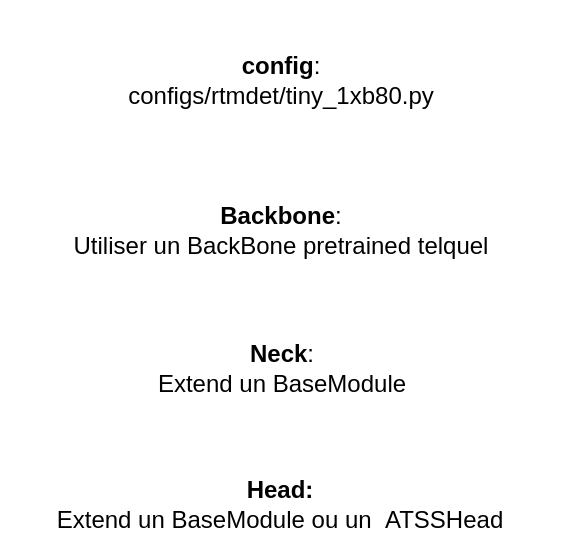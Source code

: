 <mxfile version="23.1.5" type="device" pages="2">
  <diagram id="OmsuDmRKsz9GJzW43Ixb" name="Methodologie">
    <mxGraphModel dx="1834" dy="781" grid="0" gridSize="10" guides="1" tooltips="1" connect="1" arrows="1" fold="1" page="0" pageScale="1" pageWidth="827" pageHeight="1169" math="0" shadow="0">
      <root>
        <mxCell id="0" />
        <mxCell id="1" parent="0" />
        <mxCell id="4cNvo9-QqeB2ZQf8Tfs9-1" value="&lt;b&gt;config&lt;/b&gt;:&lt;br&gt;configs/rtmdet/tiny_1xb80.py" style="text;html=1;align=center;verticalAlign=middle;whiteSpace=wrap;rounded=0;" vertex="1" parent="1">
          <mxGeometry x="-18" y="106" width="213" height="80" as="geometry" />
        </mxCell>
        <mxCell id="4cNvo9-QqeB2ZQf8Tfs9-2" value="&lt;b&gt;Backbone&lt;/b&gt;:&lt;div&gt;Utiliser un BackBone pretrained telquel&lt;/div&gt;" style="text;html=1;align=center;verticalAlign=middle;whiteSpace=wrap;rounded=0;" vertex="1" parent="1">
          <mxGeometry x="-21" y="199" width="219" height="43" as="geometry" />
        </mxCell>
        <mxCell id="4cNvo9-QqeB2ZQf8Tfs9-3" value="&lt;b&gt;Neck&lt;/b&gt;:&lt;div&gt;Extend un&amp;nbsp;BaseModule&lt;/div&gt;" style="text;html=1;align=center;verticalAlign=middle;whiteSpace=wrap;rounded=0;" vertex="1" parent="1">
          <mxGeometry x="16.5" y="275" width="144" height="30" as="geometry" />
        </mxCell>
        <mxCell id="4cNvo9-QqeB2ZQf8Tfs9-4" value="&lt;b&gt;Head:&lt;/b&gt;&lt;br&gt;Extend un&amp;nbsp;BaseModule ou un&amp;nbsp;&amp;nbsp;ATSSHead" style="text;html=1;align=center;verticalAlign=middle;whiteSpace=wrap;rounded=0;" vertex="1" parent="1">
          <mxGeometry x="-51.62" y="343" width="280.25" height="30" as="geometry" />
        </mxCell>
      </root>
    </mxGraphModel>
  </diagram>
  <diagram id="17_zm2gLBl3s8ToMhZiv" name="rtmDet-tiny">
    <mxGraphModel dx="3587" dy="2536" grid="0" gridSize="10" guides="1" tooltips="1" connect="1" arrows="1" fold="1" page="0" pageScale="1" pageWidth="827" pageHeight="1169" math="0" shadow="0">
      <root>
        <mxCell id="0" />
        <mxCell id="1" parent="0" />
        <mxCell id="sW0h1gooWh_9CAPv9gbf-287" value="" style="rounded=1;whiteSpace=wrap;html=1;dashed=1;dashPattern=12 12;" parent="1" vertex="1">
          <mxGeometry x="2404" y="252.5" width="941" height="280.5" as="geometry" />
        </mxCell>
        <mxCell id="sW0h1gooWh_9CAPv9gbf-226" value="" style="rounded=1;whiteSpace=wrap;html=1;" parent="1" vertex="1">
          <mxGeometry x="2404" y="582" width="938" height="420" as="geometry" />
        </mxCell>
        <mxCell id="sW0h1gooWh_9CAPv9gbf-228" style="edgeStyle=orthogonalEdgeStyle;rounded=0;orthogonalLoop=1;jettySize=auto;html=1;exitX=0.25;exitY=1;exitDx=0;exitDy=0;entryX=0.5;entryY=1;entryDx=0;entryDy=0;" parent="1" source="sW0h1gooWh_9CAPv9gbf-226" target="sW0h1gooWh_9CAPv9gbf-153" edge="1">
          <mxGeometry relative="1" as="geometry">
            <Array as="points">
              <mxPoint x="2639" y="979" />
              <mxPoint x="2500" y="979" />
            </Array>
          </mxGeometry>
        </mxCell>
        <mxCell id="sW0h1gooWh_9CAPv9gbf-229" style="edgeStyle=orthogonalEdgeStyle;rounded=0;orthogonalLoop=1;jettySize=auto;html=1;exitX=0.25;exitY=1;exitDx=0;exitDy=0;entryX=0.5;entryY=1;entryDx=0;entryDy=0;" parent="1" source="sW0h1gooWh_9CAPv9gbf-226" target="sW0h1gooWh_9CAPv9gbf-154" edge="1">
          <mxGeometry relative="1" as="geometry">
            <Array as="points">
              <mxPoint x="2638" y="979" />
              <mxPoint x="2642" y="979" />
            </Array>
          </mxGeometry>
        </mxCell>
        <mxCell id="sW0h1gooWh_9CAPv9gbf-230" style="edgeStyle=orthogonalEdgeStyle;rounded=0;orthogonalLoop=1;jettySize=auto;html=1;exitX=0.5;exitY=1;exitDx=0;exitDy=0;entryX=0.5;entryY=1;entryDx=0;entryDy=0;" parent="1" source="sW0h1gooWh_9CAPv9gbf-226" target="sW0h1gooWh_9CAPv9gbf-159" edge="1">
          <mxGeometry relative="1" as="geometry">
            <Array as="points">
              <mxPoint x="2873" y="976" />
              <mxPoint x="2803" y="976" />
            </Array>
          </mxGeometry>
        </mxCell>
        <mxCell id="sW0h1gooWh_9CAPv9gbf-231" style="edgeStyle=orthogonalEdgeStyle;rounded=0;orthogonalLoop=1;jettySize=auto;html=1;exitX=0.5;exitY=1;exitDx=0;exitDy=0;entryX=0.5;entryY=1;entryDx=0;entryDy=0;" parent="1" source="sW0h1gooWh_9CAPv9gbf-226" target="sW0h1gooWh_9CAPv9gbf-160" edge="1">
          <mxGeometry relative="1" as="geometry">
            <Array as="points">
              <mxPoint x="2873" y="976" />
              <mxPoint x="2945" y="976" />
            </Array>
          </mxGeometry>
        </mxCell>
        <mxCell id="sW0h1gooWh_9CAPv9gbf-232" style="edgeStyle=orthogonalEdgeStyle;rounded=0;orthogonalLoop=1;jettySize=auto;html=1;exitX=0.75;exitY=1;exitDx=0;exitDy=0;entryX=0.5;entryY=1;entryDx=0;entryDy=0;" parent="1" source="sW0h1gooWh_9CAPv9gbf-226" target="sW0h1gooWh_9CAPv9gbf-163" edge="1">
          <mxGeometry relative="1" as="geometry">
            <Array as="points">
              <mxPoint x="3108" y="977" />
              <mxPoint x="3104" y="977" />
            </Array>
          </mxGeometry>
        </mxCell>
        <mxCell id="sW0h1gooWh_9CAPv9gbf-233" style="edgeStyle=orthogonalEdgeStyle;rounded=0;orthogonalLoop=1;jettySize=auto;html=1;exitX=0.75;exitY=1;exitDx=0;exitDy=0;entryX=0.5;entryY=1;entryDx=0;entryDy=0;" parent="1" source="sW0h1gooWh_9CAPv9gbf-226" target="sW0h1gooWh_9CAPv9gbf-164" edge="1">
          <mxGeometry relative="1" as="geometry">
            <mxPoint x="3208.759" y="1016.205" as="targetPoint" />
            <Array as="points">
              <mxPoint x="3108" y="977" />
              <mxPoint x="3246" y="977" />
            </Array>
          </mxGeometry>
        </mxCell>
        <mxCell id="sW0h1gooWh_9CAPv9gbf-196" value="&lt;font color=&quot;#000000&quot;&gt;Conv Block&lt;br&gt;&lt;ul&gt;&lt;li&gt;96&lt;/li&gt;&lt;li&gt;&lt;font color=&quot;#000000&quot;&gt;nb_base_priors*nb_classes&lt;/font&gt;&lt;/li&gt;&lt;li&gt;&lt;font color=&quot;#000000&quot;&gt;1x1&lt;/font&gt;&lt;/li&gt;&lt;li&gt;&lt;font color=&quot;#000000&quot;&gt;1x1&lt;/font&gt;&lt;/li&gt;&lt;li&gt;&lt;font color=&quot;#000000&quot;&gt;1x1&lt;/font&gt;&lt;/li&gt;&lt;/ul&gt;&lt;/font&gt;" style="rounded=1;whiteSpace=wrap;html=1;fillColor=#eeeeee;strokeColor=#36393d;" parent="1" vertex="1">
          <mxGeometry x="1380" y="254" width="203" height="134" as="geometry" />
        </mxCell>
        <mxCell id="sW0h1gooWh_9CAPv9gbf-124" value="" style="rounded=1;whiteSpace=wrap;html=1;fillColor=#ffcc99;strokeColor=#36393d;" parent="1" vertex="1">
          <mxGeometry x="367.71" y="1421" width="282.6" height="362" as="geometry" />
        </mxCell>
        <mxCell id="sW0h1gooWh_9CAPv9gbf-127" style="edgeStyle=orthogonalEdgeStyle;rounded=0;orthogonalLoop=1;jettySize=auto;html=1;exitX=0.5;exitY=1;exitDx=0;exitDy=0;entryX=0.5;entryY=1;entryDx=0;entryDy=0;strokeColor=#000000;" parent="1" source="sW0h1gooWh_9CAPv9gbf-124" target="sW0h1gooWh_9CAPv9gbf-122" edge="1">
          <mxGeometry relative="1" as="geometry" />
        </mxCell>
        <mxCell id="9Dj0gqhYN7xQu3vQiug--50" value="" style="rounded=1;whiteSpace=wrap;html=1;fillColor=#f5f5f5;fontColor=#333333;strokeColor=#666666;" parent="1" vertex="1">
          <mxGeometry x="16" y="305" width="224" height="292" as="geometry" />
        </mxCell>
        <mxCell id="9Dj0gqhYN7xQu3vQiug--112" value="" style="rounded=1;whiteSpace=wrap;html=1;fillColor=#cce5ff;strokeColor=#36393d;" parent="1" vertex="1">
          <mxGeometry x="344.01" y="746" width="330" height="553" as="geometry" />
        </mxCell>
        <mxCell id="9Dj0gqhYN7xQu3vQiug--28" value="" style="rounded=1;whiteSpace=wrap;html=1;fillColor=#ffff88;strokeColor=#36393d;" parent="1" vertex="1">
          <mxGeometry x="344" y="243" width="330" height="385" as="geometry" />
        </mxCell>
        <mxCell id="9Dj0gqhYN7xQu3vQiug--89" style="edgeStyle=orthogonalEdgeStyle;rounded=0;orthogonalLoop=1;jettySize=auto;html=1;exitX=0.5;exitY=1;exitDx=0;exitDy=0;entryX=0.5;entryY=1;entryDx=0;entryDy=0;strokeColor=#000000;" parent="1" source="9Dj0gqhYN7xQu3vQiug--28" target="9Dj0gqhYN7xQu3vQiug--51" edge="1">
          <mxGeometry relative="1" as="geometry">
            <Array as="points">
              <mxPoint x="509" y="620" />
              <mxPoint x="554" y="620" />
            </Array>
          </mxGeometry>
        </mxCell>
        <mxCell id="9Dj0gqhYN7xQu3vQiug--20" value="" style="rounded=1;whiteSpace=wrap;html=1;" parent="1" vertex="1">
          <mxGeometry x="1045" y="-312" width="220" height="367.5" as="geometry" />
        </mxCell>
        <mxCell id="9Dj0gqhYN7xQu3vQiug--12" value="" style="rounded=1;whiteSpace=wrap;html=1;" parent="1" vertex="1">
          <mxGeometry x="819" y="-453.5" width="220" height="516" as="geometry" />
        </mxCell>
        <mxCell id="sW0h1gooWh_9CAPv9gbf-25" style="edgeStyle=orthogonalEdgeStyle;rounded=0;orthogonalLoop=1;jettySize=auto;html=1;exitX=0.5;exitY=1;exitDx=0;exitDy=0;entryX=0;entryY=0.5;entryDx=0;entryDy=0;strokeColor=#000000;" parent="1" source="9Dj0gqhYN7xQu3vQiug--50" target="sW0h1gooWh_9CAPv9gbf-24" edge="1">
          <mxGeometry relative="1" as="geometry">
            <Array as="points">
              <mxPoint x="128" y="584" />
              <mxPoint x="50" y="584" />
              <mxPoint x="50" y="336" />
            </Array>
          </mxGeometry>
        </mxCell>
        <mxCell id="9Dj0gqhYN7xQu3vQiug--75" style="edgeStyle=orthogonalEdgeStyle;rounded=0;orthogonalLoop=1;jettySize=auto;html=1;exitX=0.5;exitY=1;exitDx=0;exitDy=0;entryX=0.5;entryY=1;entryDx=0;entryDy=0;strokeColor=#000000;" parent="1" source="9Dj0gqhYN7xQu3vQiug--50" target="9Dj0gqhYN7xQu3vQiug--69" edge="1">
          <mxGeometry relative="1" as="geometry">
            <Array as="points">
              <mxPoint x="128" y="584" />
              <mxPoint x="159" y="584" />
            </Array>
          </mxGeometry>
        </mxCell>
        <mxCell id="9Dj0gqhYN7xQu3vQiug--43" value="" style="rounded=1;whiteSpace=wrap;html=1;fillColor=#f5f5f5;fontColor=#333333;strokeColor=#666666;" parent="1" vertex="1">
          <mxGeometry x="16" y="-22" width="224" height="265" as="geometry" />
        </mxCell>
        <mxCell id="9Dj0gqhYN7xQu3vQiug--23" value="" style="rounded=1;whiteSpace=wrap;html=1;fillColor=#ffcccc;strokeColor=#36393d;" parent="1" vertex="1">
          <mxGeometry x="281" y="-385" width="452" height="547" as="geometry" />
        </mxCell>
        <mxCell id="9Dj0gqhYN7xQu3vQiug--68" style="edgeStyle=orthogonalEdgeStyle;rounded=0;orthogonalLoop=1;jettySize=auto;html=1;exitX=0.5;exitY=1;exitDx=0;exitDy=0;entryX=0.5;entryY=1;entryDx=0;entryDy=0;strokeColor=#000000;" parent="1" source="9Dj0gqhYN7xQu3vQiug--43" target="9Dj0gqhYN7xQu3vQiug--45" edge="1">
          <mxGeometry relative="1" as="geometry" />
        </mxCell>
        <mxCell id="9Dj0gqhYN7xQu3vQiug--66" style="edgeStyle=orthogonalEdgeStyle;rounded=0;orthogonalLoop=1;jettySize=auto;html=1;exitX=0.5;exitY=1;exitDx=0;exitDy=0;entryX=0.5;entryY=1;entryDx=0;entryDy=0;strokeColor=#000000;" parent="1" source="9Dj0gqhYN7xQu3vQiug--3" target="9Dj0gqhYN7xQu3vQiug--1" edge="1">
          <mxGeometry relative="1" as="geometry" />
        </mxCell>
        <mxCell id="9Dj0gqhYN7xQu3vQiug--3" value="" style="rounded=1;whiteSpace=wrap;html=1;fillColor=#f5f5f5;fontColor=#333333;strokeColor=#666666;" parent="1" vertex="1">
          <mxGeometry x="16" y="-343" width="224" height="265" as="geometry" />
        </mxCell>
        <mxCell id="9Dj0gqhYN7xQu3vQiug--9" style="edgeStyle=orthogonalEdgeStyle;rounded=0;orthogonalLoop=1;jettySize=auto;html=1;exitX=0.5;exitY=0;exitDx=0;exitDy=0;entryX=0.5;entryY=1;entryDx=0;entryDy=0;strokeColor=#000000;" parent="1" source="9Dj0gqhYN7xQu3vQiug--1" target="9Dj0gqhYN7xQu3vQiug--8" edge="1">
          <mxGeometry relative="1" as="geometry" />
        </mxCell>
        <mxCell id="9Dj0gqhYN7xQu3vQiug--1" value="Conv&lt;br&gt;&lt;ul&gt;&lt;li&gt;in_channels&lt;/li&gt;&lt;li&gt;out_channels&lt;/li&gt;&lt;li&gt;kernel_size&lt;/li&gt;&lt;li&gt;pad&lt;/li&gt;&lt;li&gt;stride&lt;/li&gt;&lt;/ul&gt;" style="rounded=1;whiteSpace=wrap;html=1;fillColor=#e3c800;fontColor=#000000;strokeColor=#B09500;align=center;" parent="1" vertex="1">
          <mxGeometry x="68" y="-223.5" width="120" height="120" as="geometry" />
        </mxCell>
        <mxCell id="9Dj0gqhYN7xQu3vQiug--2" value="DepthWise Conv" style="rounded=1;whiteSpace=wrap;html=1;fillColor=#f0a30a;fontColor=#000000;strokeColor=#BD7000;" parent="1" vertex="1">
          <mxGeometry x="-219" y="284" width="120" height="60" as="geometry" />
        </mxCell>
        <mxCell id="9Dj0gqhYN7xQu3vQiug--4" value="CspNext Conv Block" style="text;html=1;align=center;verticalAlign=middle;whiteSpace=wrap;rounded=0;" parent="1" vertex="1">
          <mxGeometry x="62.75" y="-373" width="130.5" height="30" as="geometry" />
        </mxCell>
        <mxCell id="9Dj0gqhYN7xQu3vQiug--5" value="SiLU" style="rounded=1;whiteSpace=wrap;html=1;fillColor=#76608a;strokeColor=#432D57;fontColor=#ffffff;" parent="1" vertex="1">
          <mxGeometry x="-219" y="114" width="120" height="27" as="geometry" />
        </mxCell>
        <mxCell id="9Dj0gqhYN7xQu3vQiug--6" value="Batch Norm" style="rounded=1;whiteSpace=wrap;html=1;fillColor=#6d8764;strokeColor=#3A5431;fontColor=#ffffff;" parent="1" vertex="1">
          <mxGeometry x="-219" y="20" width="120" height="27" as="geometry" />
        </mxCell>
        <mxCell id="9Dj0gqhYN7xQu3vQiug--7" value="Conv" style="rounded=1;whiteSpace=wrap;html=1;fillColor=#e3c800;fontColor=#000000;strokeColor=#B09500;" parent="1" vertex="1">
          <mxGeometry x="-219" y="204" width="120" height="60" as="geometry" />
        </mxCell>
        <mxCell id="9Dj0gqhYN7xQu3vQiug--11" style="edgeStyle=orthogonalEdgeStyle;rounded=0;orthogonalLoop=1;jettySize=auto;html=1;exitX=0.5;exitY=0;exitDx=0;exitDy=0;entryX=0.5;entryY=1;entryDx=0;entryDy=0;strokeColor=#000000;" parent="1" source="9Dj0gqhYN7xQu3vQiug--8" target="9Dj0gqhYN7xQu3vQiug--10" edge="1">
          <mxGeometry relative="1" as="geometry" />
        </mxCell>
        <mxCell id="9Dj0gqhYN7xQu3vQiug--8" value="Batch Norm" style="rounded=1;whiteSpace=wrap;html=1;fillColor=#6d8764;strokeColor=#3A5431;fontColor=#ffffff;" parent="1" vertex="1">
          <mxGeometry x="68" y="-270.5" width="120" height="27" as="geometry" />
        </mxCell>
        <mxCell id="9Dj0gqhYN7xQu3vQiug--65" style="edgeStyle=orthogonalEdgeStyle;rounded=0;orthogonalLoop=1;jettySize=auto;html=1;exitX=0.5;exitY=0;exitDx=0;exitDy=0;entryX=0.5;entryY=1;entryDx=0;entryDy=0;strokeColor=#000000;" parent="1" source="9Dj0gqhYN7xQu3vQiug--10" target="9Dj0gqhYN7xQu3vQiug--4" edge="1">
          <mxGeometry relative="1" as="geometry" />
        </mxCell>
        <mxCell id="9Dj0gqhYN7xQu3vQiug--10" value="SiLU" style="rounded=1;whiteSpace=wrap;html=1;fillColor=#76608a;strokeColor=#432D57;fontColor=#ffffff;" parent="1" vertex="1">
          <mxGeometry x="68" y="-317.5" width="120" height="27" as="geometry" />
        </mxCell>
        <mxCell id="9Dj0gqhYN7xQu3vQiug--79" style="edgeStyle=orthogonalEdgeStyle;rounded=0;orthogonalLoop=1;jettySize=auto;html=1;exitX=0.5;exitY=1;exitDx=0;exitDy=0;entryX=0.5;entryY=1;entryDx=0;entryDy=0;" parent="1" source="9Dj0gqhYN7xQu3vQiug--12" target="9Dj0gqhYN7xQu3vQiug--13" edge="1">
          <mxGeometry relative="1" as="geometry" />
        </mxCell>
        <mxCell id="9Dj0gqhYN7xQu3vQiug--15" style="edgeStyle=orthogonalEdgeStyle;rounded=0;orthogonalLoop=1;jettySize=auto;html=1;exitX=0.5;exitY=0;exitDx=0;exitDy=0;entryX=0.5;entryY=1;entryDx=0;entryDy=0;" parent="1" source="9Dj0gqhYN7xQu3vQiug--13" target="9Dj0gqhYN7xQu3vQiug--14" edge="1">
          <mxGeometry relative="1" as="geometry" />
        </mxCell>
        <mxCell id="9Dj0gqhYN7xQu3vQiug--13" value="&lt;font color=&quot;#000000&quot;&gt;Conv Block&lt;br&gt;&lt;ul&gt;&lt;li&gt;&lt;font color=&quot;#000000&quot;&gt;3&lt;/font&gt;&lt;/li&gt;&lt;li&gt;&lt;font color=&quot;#000000&quot;&gt;12&lt;/font&gt;&lt;/li&gt;&lt;li&gt;&lt;font color=&quot;#000000&quot;&gt;3x3&lt;/font&gt;&lt;/li&gt;&lt;li&gt;&lt;font color=&quot;#000000&quot;&gt;1x1&lt;/font&gt;&lt;/li&gt;&lt;li&gt;&lt;font color=&quot;#000000&quot;&gt;2x2&lt;/font&gt;&lt;/li&gt;&lt;/ul&gt;&lt;/font&gt;" style="rounded=1;whiteSpace=wrap;html=1;fillColor=#eeeeee;strokeColor=#36393d;" parent="1" vertex="1">
          <mxGeometry x="869" y="-110" width="120" height="134" as="geometry" />
        </mxCell>
        <mxCell id="9Dj0gqhYN7xQu3vQiug--17" style="edgeStyle=orthogonalEdgeStyle;rounded=0;orthogonalLoop=1;jettySize=auto;html=1;exitX=0.5;exitY=0;exitDx=0;exitDy=0;entryX=0.5;entryY=1;entryDx=0;entryDy=0;" parent="1" source="9Dj0gqhYN7xQu3vQiug--14" target="9Dj0gqhYN7xQu3vQiug--16" edge="1">
          <mxGeometry relative="1" as="geometry" />
        </mxCell>
        <mxCell id="9Dj0gqhYN7xQu3vQiug--14" value="&lt;font color=&quot;#000000&quot;&gt;Conv Block&lt;br&gt;&lt;ul&gt;&lt;li&gt;12&lt;/li&gt;&lt;li&gt;&lt;font color=&quot;#000000&quot;&gt;12&lt;/font&gt;&lt;/li&gt;&lt;li&gt;&lt;font color=&quot;#000000&quot;&gt;3x3&lt;/font&gt;&lt;/li&gt;&lt;li&gt;&lt;font color=&quot;#000000&quot;&gt;1x1&lt;/font&gt;&lt;/li&gt;&lt;li&gt;1x1&lt;/li&gt;&lt;/ul&gt;&lt;/font&gt;" style="rounded=1;whiteSpace=wrap;html=1;fillColor=#eeeeee;strokeColor=#36393d;" parent="1" vertex="1">
          <mxGeometry x="869" y="-262.5" width="120" height="134" as="geometry" />
        </mxCell>
        <mxCell id="9Dj0gqhYN7xQu3vQiug--80" style="edgeStyle=orthogonalEdgeStyle;rounded=0;orthogonalLoop=1;jettySize=auto;html=1;exitX=0.5;exitY=0;exitDx=0;exitDy=0;entryX=0.5;entryY=1;entryDx=0;entryDy=0;" parent="1" source="9Dj0gqhYN7xQu3vQiug--16" target="9Dj0gqhYN7xQu3vQiug--18" edge="1">
          <mxGeometry relative="1" as="geometry" />
        </mxCell>
        <mxCell id="9Dj0gqhYN7xQu3vQiug--16" value="&lt;font color=&quot;#000000&quot;&gt;Conv Block&lt;br&gt;&lt;ul&gt;&lt;li&gt;12&lt;/li&gt;&lt;li&gt;&lt;font color=&quot;#000000&quot;&gt;24&lt;/font&gt;&lt;/li&gt;&lt;li&gt;&lt;font color=&quot;#000000&quot;&gt;3x3&lt;/font&gt;&lt;/li&gt;&lt;li&gt;&lt;font color=&quot;#000000&quot;&gt;1x1&lt;/font&gt;&lt;/li&gt;&lt;li&gt;1x1&lt;/li&gt;&lt;/ul&gt;&lt;/font&gt;" style="rounded=1;whiteSpace=wrap;html=1;fillColor=#eeeeee;strokeColor=#36393d;" parent="1" vertex="1">
          <mxGeometry x="869" y="-416.5" width="120" height="134" as="geometry" />
        </mxCell>
        <mxCell id="9Dj0gqhYN7xQu3vQiug--18" value="CspNext Stem" style="text;html=1;align=center;verticalAlign=middle;whiteSpace=wrap;rounded=0;" parent="1" vertex="1">
          <mxGeometry x="881" y="-483.5" width="96" height="30" as="geometry" />
        </mxCell>
        <mxCell id="9Dj0gqhYN7xQu3vQiug--81" style="edgeStyle=orthogonalEdgeStyle;rounded=0;orthogonalLoop=1;jettySize=auto;html=1;exitX=0.5;exitY=1;exitDx=0;exitDy=0;entryX=0.5;entryY=1;entryDx=0;entryDy=0;" parent="1" source="9Dj0gqhYN7xQu3vQiug--20" target="9Dj0gqhYN7xQu3vQiug--22" edge="1">
          <mxGeometry relative="1" as="geometry" />
        </mxCell>
        <mxCell id="9Dj0gqhYN7xQu3vQiug--21" value="CspNext Stage 1" style="text;html=1;align=center;verticalAlign=middle;whiteSpace=wrap;rounded=0;" parent="1" vertex="1">
          <mxGeometry x="1107" y="-342" width="96" height="30" as="geometry" />
        </mxCell>
        <mxCell id="9Dj0gqhYN7xQu3vQiug--82" style="edgeStyle=orthogonalEdgeStyle;rounded=0;orthogonalLoop=1;jettySize=auto;html=1;exitX=0.5;exitY=0;exitDx=0;exitDy=0;entryX=0.5;entryY=1;entryDx=0;entryDy=0;" parent="1" source="9Dj0gqhYN7xQu3vQiug--22" target="9Dj0gqhYN7xQu3vQiug--42" edge="1">
          <mxGeometry relative="1" as="geometry" />
        </mxCell>
        <mxCell id="9Dj0gqhYN7xQu3vQiug--22" value="&lt;font color=&quot;#000000&quot;&gt;Conv Block&lt;br&gt;&lt;ul&gt;&lt;li&gt;&lt;font color=&quot;#000000&quot;&gt;24&lt;/font&gt;&lt;/li&gt;&lt;li&gt;&lt;font color=&quot;#000000&quot;&gt;48&lt;/font&gt;&lt;/li&gt;&lt;li&gt;&lt;font color=&quot;#000000&quot;&gt;3x3&lt;/font&gt;&lt;/li&gt;&lt;li&gt;&lt;font color=&quot;#000000&quot;&gt;1x1&lt;/font&gt;&lt;/li&gt;&lt;li&gt;&lt;font color=&quot;#000000&quot;&gt;2x2&lt;/font&gt;&lt;/li&gt;&lt;/ul&gt;&lt;/font&gt;" style="rounded=1;whiteSpace=wrap;html=1;fillColor=#eeeeee;strokeColor=#36393d;" parent="1" vertex="1">
          <mxGeometry x="1095" y="-116.5" width="120" height="134" as="geometry" />
        </mxCell>
        <mxCell id="9Dj0gqhYN7xQu3vQiug--60" style="edgeStyle=orthogonalEdgeStyle;rounded=0;orthogonalLoop=1;jettySize=auto;html=1;exitX=0.5;exitY=1;exitDx=0;exitDy=0;strokeColor=#000000;" parent="1" source="9Dj0gqhYN7xQu3vQiug--23" target="9Dj0gqhYN7xQu3vQiug--27" edge="1">
          <mxGeometry relative="1" as="geometry">
            <Array as="points">
              <mxPoint x="501" y="145" />
              <mxPoint x="575" y="145" />
            </Array>
          </mxGeometry>
        </mxCell>
        <mxCell id="9Dj0gqhYN7xQu3vQiug--24" value="CspNext CSPLayer" style="text;html=1;align=center;verticalAlign=middle;whiteSpace=wrap;rounded=0;" parent="1" vertex="1">
          <mxGeometry x="432.51" y="-415" width="130.5" height="30" as="geometry" />
        </mxCell>
        <mxCell id="sW0h1gooWh_9CAPv9gbf-23" style="edgeStyle=orthogonalEdgeStyle;rounded=0;orthogonalLoop=1;jettySize=auto;html=1;exitX=0.5;exitY=0;exitDx=0;exitDy=0;entryX=0.75;entryY=1;entryDx=0;entryDy=0;strokeColor=#000000;" parent="1" source="9Dj0gqhYN7xQu3vQiug--25" target="9Dj0gqhYN7xQu3vQiug--30" edge="1">
          <mxGeometry relative="1" as="geometry" />
        </mxCell>
        <mxCell id="9Dj0gqhYN7xQu3vQiug--25" value="&lt;font color=&quot;#000000&quot;&gt;Conv Block&lt;br&gt;&lt;ul&gt;&lt;li&gt;in_channels&lt;/li&gt;&lt;li&gt;out_channels*expand_ratio&lt;/li&gt;&lt;li&gt;&lt;font color=&quot;#000000&quot;&gt;1x1&lt;/font&gt;&lt;/li&gt;&lt;li&gt;&lt;font color=&quot;#000000&quot;&gt;0x0&lt;/font&gt;&lt;/li&gt;&lt;li&gt;&lt;font color=&quot;#000000&quot;&gt;2x2&lt;/font&gt;&lt;/li&gt;&lt;/ul&gt;&lt;/font&gt;" style="rounded=1;whiteSpace=wrap;html=1;fillColor=#eeeeee;strokeColor=#36393d;" parent="1" vertex="1">
          <mxGeometry x="514.63" y="-6.5" width="201.37" height="134" as="geometry" />
        </mxCell>
        <mxCell id="sW0h1gooWh_9CAPv9gbf-22" style="edgeStyle=orthogonalEdgeStyle;rounded=0;orthogonalLoop=1;jettySize=auto;html=1;exitX=0.5;exitY=0;exitDx=0;exitDy=0;entryX=0;entryY=0.5;entryDx=0;entryDy=0;strokeColor=#000000;" parent="1" source="9Dj0gqhYN7xQu3vQiug--27" target="9Dj0gqhYN7xQu3vQiug--32" edge="1">
          <mxGeometry relative="1" as="geometry" />
        </mxCell>
        <mxCell id="9Dj0gqhYN7xQu3vQiug--27" value="&lt;font color=&quot;#000000&quot;&gt;Conv Block&lt;br&gt;&lt;ul&gt;&lt;li&gt;in_channels&lt;/li&gt;&lt;li&gt;out_channels*expand_ratio&lt;/li&gt;&lt;li&gt;&lt;font color=&quot;#000000&quot;&gt;1x1&lt;/font&gt;&lt;/li&gt;&lt;li&gt;&lt;font color=&quot;#000000&quot;&gt;0x0&lt;/font&gt;&lt;/li&gt;&lt;li&gt;&lt;font color=&quot;#000000&quot;&gt;2x2&lt;/font&gt;&lt;/li&gt;&lt;/ul&gt;&lt;/font&gt;" style="rounded=1;whiteSpace=wrap;html=1;fillColor=#eeeeee;strokeColor=#36393d;" parent="1" vertex="1">
          <mxGeometry x="306" y="-6.5" width="201.37" height="134" as="geometry" />
        </mxCell>
        <mxCell id="9Dj0gqhYN7xQu3vQiug--88" style="edgeStyle=orthogonalEdgeStyle;rounded=0;orthogonalLoop=1;jettySize=auto;html=1;exitX=0.5;exitY=1;exitDx=0;exitDy=0;entryX=0;entryY=0.5;entryDx=0;entryDy=0;strokeColor=#000000;" parent="1" source="9Dj0gqhYN7xQu3vQiug--28" target="9Dj0gqhYN7xQu3vQiug--53" edge="1">
          <mxGeometry relative="1" as="geometry">
            <Array as="points">
              <mxPoint x="509" y="620" />
              <mxPoint x="373" y="620" />
              <mxPoint x="373" y="322" />
            </Array>
          </mxGeometry>
        </mxCell>
        <mxCell id="9Dj0gqhYN7xQu3vQiug--29" value="CspNext Block" style="text;html=1;align=center;verticalAlign=middle;whiteSpace=wrap;rounded=0;" parent="1" vertex="1">
          <mxGeometry x="435.75" y="211" width="130.5" height="30" as="geometry" />
        </mxCell>
        <mxCell id="9Dj0gqhYN7xQu3vQiug--33" style="edgeStyle=orthogonalEdgeStyle;rounded=0;orthogonalLoop=1;jettySize=auto;html=1;exitX=0.5;exitY=0;exitDx=0;exitDy=0;entryX=1;entryY=0.5;entryDx=0;entryDy=0;strokeColor=#000000;" parent="1" source="9Dj0gqhYN7xQu3vQiug--30" target="9Dj0gqhYN7xQu3vQiug--32" edge="1">
          <mxGeometry relative="1" as="geometry" />
        </mxCell>
        <mxCell id="9Dj0gqhYN7xQu3vQiug--30" value="&lt;font color=&quot;#000000&quot;&gt;(CspNext Block)*num_blocks&lt;/font&gt;" style="rounded=1;whiteSpace=wrap;html=1;fillColor=#ffff88;strokeColor=#36393d;" parent="1" vertex="1">
          <mxGeometry x="491.63" y="-87.5" width="166.01" height="60" as="geometry" />
        </mxCell>
        <mxCell id="9Dj0gqhYN7xQu3vQiug--39" style="edgeStyle=orthogonalEdgeStyle;rounded=0;orthogonalLoop=1;jettySize=auto;html=1;exitX=0.5;exitY=0;exitDx=0;exitDy=0;entryX=0.5;entryY=1;entryDx=0;entryDy=0;strokeColor=#000000;" parent="1" source="9Dj0gqhYN7xQu3vQiug--32" target="9Dj0gqhYN7xQu3vQiug--38" edge="1">
          <mxGeometry relative="1" as="geometry" />
        </mxCell>
        <mxCell id="9Dj0gqhYN7xQu3vQiug--32" value="&lt;font style=&quot;font-size: 12px;&quot; color=&quot;#000000&quot;&gt;Concat&lt;/font&gt;" style="ellipse;whiteSpace=wrap;html=1;aspect=fixed;fillColor=#FFFFFF;strokeColor=#000000;" parent="1" vertex="1">
          <mxGeometry x="476.76" y="-134" width="42" height="42" as="geometry" />
        </mxCell>
        <mxCell id="9Dj0gqhYN7xQu3vQiug--37" value="CspNext Channel Attention" style="text;html=1;align=center;verticalAlign=middle;whiteSpace=wrap;rounded=0;" parent="1" vertex="1">
          <mxGeometry x="48.87" y="275" width="158.25" height="30" as="geometry" />
        </mxCell>
        <mxCell id="9Dj0gqhYN7xQu3vQiug--41" style="edgeStyle=orthogonalEdgeStyle;rounded=0;orthogonalLoop=1;jettySize=auto;html=1;exitX=0.5;exitY=0;exitDx=0;exitDy=0;entryX=0.5;entryY=1;entryDx=0;entryDy=0;strokeColor=#000000;" parent="1" source="9Dj0gqhYN7xQu3vQiug--38" target="9Dj0gqhYN7xQu3vQiug--40" edge="1">
          <mxGeometry relative="1" as="geometry" />
        </mxCell>
        <mxCell id="9Dj0gqhYN7xQu3vQiug--38" value="&lt;font color=&quot;#000000&quot;&gt;CspNext Channel Attention&lt;br&gt;&lt;ul&gt;&lt;li&gt;&lt;font color=&quot;#000000&quot;&gt;channels=2*&lt;/font&gt;out_channels*expand_ratio&lt;/li&gt;&lt;/ul&gt;&lt;/font&gt;" style="rounded=1;whiteSpace=wrap;html=1;fillColor=#EEEEEE;strokeColor=#000000;" parent="1" vertex="1">
          <mxGeometry x="367.64" y="-209" width="260.24" height="60" as="geometry" />
        </mxCell>
        <mxCell id="9Dj0gqhYN7xQu3vQiug--64" style="edgeStyle=orthogonalEdgeStyle;rounded=0;orthogonalLoop=1;jettySize=auto;html=1;exitX=0.5;exitY=0;exitDx=0;exitDy=0;entryX=0.5;entryY=0;entryDx=0;entryDy=0;strokeColor=#000000;" parent="1" source="9Dj0gqhYN7xQu3vQiug--40" target="9Dj0gqhYN7xQu3vQiug--23" edge="1">
          <mxGeometry relative="1" as="geometry" />
        </mxCell>
        <mxCell id="9Dj0gqhYN7xQu3vQiug--40" value="&lt;font color=&quot;#000000&quot;&gt;Conv Block&lt;br&gt;&lt;ul&gt;&lt;li&gt;2*out_channels*expand_ratio&lt;/li&gt;&lt;li&gt;out_channels&lt;/li&gt;&lt;li&gt;&lt;font color=&quot;#000000&quot;&gt;1x1&lt;/font&gt;&lt;/li&gt;&lt;li&gt;&lt;font color=&quot;#000000&quot;&gt;0x0&lt;/font&gt;&lt;/li&gt;&lt;li&gt;&lt;font color=&quot;#000000&quot;&gt;2x2&lt;/font&gt;&lt;/li&gt;&lt;/ul&gt;&lt;/font&gt;" style="rounded=1;whiteSpace=wrap;html=1;fillColor=#eeeeee;strokeColor=#36393d;" parent="1" vertex="1">
          <mxGeometry x="392.64" y="-362" width="210.24" height="134" as="geometry" />
        </mxCell>
        <mxCell id="9Dj0gqhYN7xQu3vQiug--83" style="edgeStyle=orthogonalEdgeStyle;rounded=0;orthogonalLoop=1;jettySize=auto;html=1;exitX=0.5;exitY=0;exitDx=0;exitDy=0;entryX=0.5;entryY=0;entryDx=0;entryDy=0;" parent="1" source="9Dj0gqhYN7xQu3vQiug--42" target="9Dj0gqhYN7xQu3vQiug--20" edge="1">
          <mxGeometry relative="1" as="geometry" />
        </mxCell>
        <mxCell id="9Dj0gqhYN7xQu3vQiug--42" value="&lt;font color=&quot;#000000&quot;&gt;CspLayer&lt;br&gt;&lt;ul&gt;&lt;li&gt;&lt;font color=&quot;#000000&quot;&gt;in_channels=48&lt;/font&gt;&lt;/li&gt;&lt;li&gt;&lt;font color=&quot;#000000&quot;&gt;out_channels=48&lt;/font&gt;&lt;/li&gt;&lt;li&gt;&lt;font color=&quot;#000000&quot;&gt;expand_ratio=0.5&lt;/font&gt;&lt;/li&gt;&lt;li&gt;num_blocks=1&lt;/li&gt;&lt;li&gt;add_identity=True&lt;/li&gt;&lt;/ul&gt;&lt;/font&gt;" style="rounded=1;whiteSpace=wrap;html=1;fillColor=#ffcccc;strokeColor=#36393d;" parent="1" vertex="1">
          <mxGeometry x="1078" y="-274" width="154" height="133" as="geometry" />
        </mxCell>
        <mxCell id="9Dj0gqhYN7xQu3vQiug--44" style="edgeStyle=orthogonalEdgeStyle;rounded=0;orthogonalLoop=1;jettySize=auto;html=1;exitX=0.5;exitY=0;exitDx=0;exitDy=0;entryX=0.5;entryY=1;entryDx=0;entryDy=0;strokeColor=#000000;" parent="1" source="9Dj0gqhYN7xQu3vQiug--45" target="9Dj0gqhYN7xQu3vQiug--48" edge="1">
          <mxGeometry relative="1" as="geometry" />
        </mxCell>
        <mxCell id="9Dj0gqhYN7xQu3vQiug--45" value="DepthWise Conv&lt;br&gt;&lt;ul&gt;&lt;li&gt;in_channels&lt;/li&gt;&lt;li&gt;out_channels&lt;/li&gt;&lt;li&gt;kernel_size&lt;/li&gt;&lt;li&gt;pad&lt;/li&gt;&lt;li&gt;stride&lt;/li&gt;&lt;/ul&gt;" style="rounded=1;whiteSpace=wrap;html=1;fillColor=#f0a30a;fontColor=#000000;strokeColor=#BD7000;align=center;" parent="1" vertex="1">
          <mxGeometry x="68" y="97.5" width="120" height="120" as="geometry" />
        </mxCell>
        <mxCell id="9Dj0gqhYN7xQu3vQiug--46" value="CspNext DepthWise Conv Block" style="text;html=1;align=center;verticalAlign=middle;whiteSpace=wrap;rounded=0;" parent="1" vertex="1">
          <mxGeometry x="24.37" y="-52" width="207.25" height="30" as="geometry" />
        </mxCell>
        <mxCell id="9Dj0gqhYN7xQu3vQiug--47" style="edgeStyle=orthogonalEdgeStyle;rounded=0;orthogonalLoop=1;jettySize=auto;html=1;exitX=0.5;exitY=0;exitDx=0;exitDy=0;entryX=0.5;entryY=1;entryDx=0;entryDy=0;strokeColor=#000000;" parent="1" source="9Dj0gqhYN7xQu3vQiug--48" target="9Dj0gqhYN7xQu3vQiug--49" edge="1">
          <mxGeometry relative="1" as="geometry" />
        </mxCell>
        <mxCell id="9Dj0gqhYN7xQu3vQiug--48" value="Batch Norm" style="rounded=1;whiteSpace=wrap;html=1;fillColor=#6d8764;strokeColor=#3A5431;fontColor=#ffffff;" parent="1" vertex="1">
          <mxGeometry x="68" y="50.5" width="120" height="27" as="geometry" />
        </mxCell>
        <mxCell id="9Dj0gqhYN7xQu3vQiug--67" style="edgeStyle=orthogonalEdgeStyle;rounded=0;orthogonalLoop=1;jettySize=auto;html=1;exitX=0.5;exitY=0;exitDx=0;exitDy=0;entryX=0.5;entryY=0;entryDx=0;entryDy=0;strokeColor=#000000;" parent="1" source="9Dj0gqhYN7xQu3vQiug--49" target="9Dj0gqhYN7xQu3vQiug--43" edge="1">
          <mxGeometry relative="1" as="geometry" />
        </mxCell>
        <mxCell id="9Dj0gqhYN7xQu3vQiug--115" value="" style="edgeStyle=orthogonalEdgeStyle;rounded=0;orthogonalLoop=1;jettySize=auto;html=1;" parent="1" source="9Dj0gqhYN7xQu3vQiug--49" target="9Dj0gqhYN7xQu3vQiug--46" edge="1">
          <mxGeometry relative="1" as="geometry" />
        </mxCell>
        <mxCell id="9Dj0gqhYN7xQu3vQiug--49" value="SiLU" style="rounded=1;whiteSpace=wrap;html=1;fillColor=#76608a;strokeColor=#432D57;fontColor=#ffffff;" parent="1" vertex="1">
          <mxGeometry x="68" y="3.5" width="120" height="27" as="geometry" />
        </mxCell>
        <mxCell id="9Dj0gqhYN7xQu3vQiug--114" style="edgeStyle=orthogonalEdgeStyle;rounded=0;orthogonalLoop=1;jettySize=auto;html=1;exitX=0.5;exitY=0;exitDx=0;exitDy=0;entryX=0.5;entryY=1;entryDx=0;entryDy=0;strokeColor=#000000;" parent="1" source="9Dj0gqhYN7xQu3vQiug--51" target="9Dj0gqhYN7xQu3vQiug--52" edge="1">
          <mxGeometry relative="1" as="geometry" />
        </mxCell>
        <mxCell id="9Dj0gqhYN7xQu3vQiug--51" value="&lt;font color=&quot;#000000&quot;&gt;Conv Block&lt;br&gt;&lt;ul&gt;&lt;li&gt;&lt;font color=&quot;#000000&quot;&gt;in_channels&lt;/font&gt;&lt;/li&gt;&lt;li&gt;&lt;font color=&quot;#000000&quot;&gt;out_channels*expansion&lt;/font&gt;&lt;/li&gt;&lt;li&gt;&lt;font color=&quot;#000000&quot;&gt;3x3&lt;/font&gt;&lt;/li&gt;&lt;li&gt;&lt;font color=&quot;#000000&quot;&gt;1x1&lt;/font&gt;&lt;/li&gt;&lt;li&gt;&lt;font color=&quot;#000000&quot;&gt;1x1&lt;/font&gt;&lt;/li&gt;&lt;/ul&gt;&lt;/font&gt;" style="rounded=1;whiteSpace=wrap;html=1;fillColor=#eeeeee;strokeColor=#36393d;" parent="1" vertex="1">
          <mxGeometry x="460.47" y="476" width="186.45" height="134" as="geometry" />
        </mxCell>
        <mxCell id="9Dj0gqhYN7xQu3vQiug--85" style="edgeStyle=orthogonalEdgeStyle;rounded=0;orthogonalLoop=1;jettySize=auto;html=1;exitX=0.5;exitY=0;exitDx=0;exitDy=0;entryX=1;entryY=0.5;entryDx=0;entryDy=0;strokeColor=#000000;" parent="1" source="9Dj0gqhYN7xQu3vQiug--52" target="9Dj0gqhYN7xQu3vQiug--53" edge="1">
          <mxGeometry relative="1" as="geometry" />
        </mxCell>
        <mxCell id="9Dj0gqhYN7xQu3vQiug--52" value="&lt;font color=&quot;#000000&quot;&gt;DepthWise&amp;nbsp;Block&lt;br&gt;&lt;ul&gt;&lt;li&gt;&lt;font color=&quot;#000000&quot;&gt;out_channels*expansion&lt;/font&gt;&lt;/li&gt;&lt;li&gt;&lt;span style=&quot;background-color: initial;&quot;&gt;out_channels&lt;/span&gt;&lt;br&gt;&lt;/li&gt;&lt;li&gt;&lt;font color=&quot;#000000&quot;&gt;kernel_size&lt;/font&gt;&lt;/li&gt;&lt;li&gt;&lt;font color=&quot;#000000&quot;&gt;kernel_size//2&lt;/font&gt;&lt;/li&gt;&lt;li&gt;&lt;font color=&quot;#000000&quot;&gt;1x1&lt;/font&gt;&lt;/li&gt;&lt;/ul&gt;&lt;/font&gt;" style="rounded=1;whiteSpace=wrap;html=1;fillColor=#eeeeee;strokeColor=#36393d;" parent="1" vertex="1">
          <mxGeometry x="459" y="332" width="187.92" height="134" as="geometry" />
        </mxCell>
        <mxCell id="9Dj0gqhYN7xQu3vQiug--58" style="edgeStyle=orthogonalEdgeStyle;rounded=0;orthogonalLoop=1;jettySize=auto;html=1;exitX=0.5;exitY=0;exitDx=0;exitDy=0;entryX=0.5;entryY=0;entryDx=0;entryDy=0;strokeColor=#000000;" parent="1" source="9Dj0gqhYN7xQu3vQiug--53" target="9Dj0gqhYN7xQu3vQiug--28" edge="1">
          <mxGeometry relative="1" as="geometry" />
        </mxCell>
        <mxCell id="9Dj0gqhYN7xQu3vQiug--53" value="&lt;font style=&quot;font-size: 12px;&quot; color=&quot;#000000&quot;&gt;+&lt;br&gt;&amp;nbsp;&lt;/font&gt;&lt;font style=&quot;font-size: 7px;&quot; color=&quot;#000000&quot;&gt;(if add_identity)&lt;/font&gt;" style="ellipse;whiteSpace=wrap;html=1;aspect=fixed;fillColor=#FFFFFF;strokeColor=#000000;" parent="1" vertex="1">
          <mxGeometry x="392.64" y="293" width="58.46" height="58.46" as="geometry" />
        </mxCell>
        <mxCell id="9Dj0gqhYN7xQu3vQiug--61" style="edgeStyle=orthogonalEdgeStyle;rounded=0;orthogonalLoop=1;jettySize=auto;html=1;exitX=0.5;exitY=1;exitDx=0;exitDy=0;strokeColor=#000000;entryX=0.5;entryY=1;entryDx=0;entryDy=0;" parent="1" source="9Dj0gqhYN7xQu3vQiug--23" target="9Dj0gqhYN7xQu3vQiug--25" edge="1">
          <mxGeometry relative="1" as="geometry">
            <mxPoint x="500.546" y="162" as="sourcePoint" />
            <mxPoint x="426.546" y="128" as="targetPoint" />
            <Array as="points">
              <mxPoint x="501" y="145" />
              <mxPoint x="427" y="145" />
            </Array>
          </mxGeometry>
        </mxCell>
        <mxCell id="9Dj0gqhYN7xQu3vQiug--76" style="edgeStyle=orthogonalEdgeStyle;rounded=0;orthogonalLoop=1;jettySize=auto;html=1;exitX=0.5;exitY=0;exitDx=0;exitDy=0;entryX=0.5;entryY=1;entryDx=0;entryDy=0;strokeColor=#000000;" parent="1" source="9Dj0gqhYN7xQu3vQiug--69" target="9Dj0gqhYN7xQu3vQiug--73" edge="1">
          <mxGeometry relative="1" as="geometry" />
        </mxCell>
        <mxCell id="9Dj0gqhYN7xQu3vQiug--69" value="Avg Pool" style="rounded=1;whiteSpace=wrap;html=1;fillColor=#647687;strokeColor=#314354;fontColor=#ffffff;" parent="1" vertex="1">
          <mxGeometry x="99.0" y="541" width="120" height="27" as="geometry" />
        </mxCell>
        <mxCell id="9Dj0gqhYN7xQu3vQiug--70" value="Hard Sigmoid" style="rounded=1;whiteSpace=wrap;html=1;fillColor=#76608a;strokeColor=#432D57;fontColor=#ffffff;" parent="1" vertex="1">
          <mxGeometry x="-219" y="157" width="120" height="27" as="geometry" />
        </mxCell>
        <mxCell id="sW0h1gooWh_9CAPv9gbf-26" style="edgeStyle=orthogonalEdgeStyle;rounded=0;orthogonalLoop=1;jettySize=auto;html=1;exitX=0.5;exitY=0;exitDx=0;exitDy=0;entryX=1;entryY=0.5;entryDx=0;entryDy=0;strokeColor=#000000;" parent="1" source="9Dj0gqhYN7xQu3vQiug--72" target="sW0h1gooWh_9CAPv9gbf-24" edge="1">
          <mxGeometry relative="1" as="geometry">
            <Array as="points">
              <mxPoint x="160" y="361" />
              <mxPoint x="160" y="336" />
            </Array>
          </mxGeometry>
        </mxCell>
        <mxCell id="9Dj0gqhYN7xQu3vQiug--72" value="Hard Sigmoid" style="rounded=1;whiteSpace=wrap;html=1;fillColor=#76608a;strokeColor=#432D57;fontColor=#ffffff;" parent="1" vertex="1">
          <mxGeometry x="99.01" y="361" width="120" height="27" as="geometry" />
        </mxCell>
        <mxCell id="9Dj0gqhYN7xQu3vQiug--77" style="edgeStyle=orthogonalEdgeStyle;rounded=0;orthogonalLoop=1;jettySize=auto;html=1;exitX=0.5;exitY=0;exitDx=0;exitDy=0;entryX=0.5;entryY=1;entryDx=0;entryDy=0;strokeColor=#000000;" parent="1" source="9Dj0gqhYN7xQu3vQiug--73" target="9Dj0gqhYN7xQu3vQiug--72" edge="1">
          <mxGeometry relative="1" as="geometry" />
        </mxCell>
        <mxCell id="9Dj0gqhYN7xQu3vQiug--73" value="Conv&lt;br&gt;&lt;ul&gt;&lt;li&gt;channels&lt;/li&gt;&lt;li&gt;channels&lt;/li&gt;&lt;li&gt;1x1&lt;/li&gt;&lt;li&gt;0x0&lt;/li&gt;&lt;li&gt;1x1&lt;/li&gt;&lt;/ul&gt;" style="rounded=1;whiteSpace=wrap;html=1;fillColor=#e3c800;fontColor=#000000;strokeColor=#B09500;align=center;" parent="1" vertex="1">
          <mxGeometry x="99.0" y="404.5" width="120" height="120" as="geometry" />
        </mxCell>
        <mxCell id="9Dj0gqhYN7xQu3vQiug--90" value="" style="rounded=1;whiteSpace=wrap;html=1;" parent="1" vertex="1">
          <mxGeometry x="1287" y="-312" width="220" height="367.5" as="geometry" />
        </mxCell>
        <mxCell id="9Dj0gqhYN7xQu3vQiug--91" style="edgeStyle=orthogonalEdgeStyle;rounded=0;orthogonalLoop=1;jettySize=auto;html=1;exitX=0.5;exitY=1;exitDx=0;exitDy=0;entryX=0.5;entryY=1;entryDx=0;entryDy=0;" parent="1" source="9Dj0gqhYN7xQu3vQiug--90" target="9Dj0gqhYN7xQu3vQiug--94" edge="1">
          <mxGeometry relative="1" as="geometry" />
        </mxCell>
        <mxCell id="9Dj0gqhYN7xQu3vQiug--92" value="CspNext Stage 2" style="text;html=1;align=center;verticalAlign=middle;whiteSpace=wrap;rounded=0;" parent="1" vertex="1">
          <mxGeometry x="1349" y="-342" width="96" height="30" as="geometry" />
        </mxCell>
        <mxCell id="9Dj0gqhYN7xQu3vQiug--93" style="edgeStyle=orthogonalEdgeStyle;rounded=0;orthogonalLoop=1;jettySize=auto;html=1;exitX=0.5;exitY=0;exitDx=0;exitDy=0;entryX=0.5;entryY=1;entryDx=0;entryDy=0;" parent="1" source="9Dj0gqhYN7xQu3vQiug--94" target="9Dj0gqhYN7xQu3vQiug--96" edge="1">
          <mxGeometry relative="1" as="geometry" />
        </mxCell>
        <mxCell id="9Dj0gqhYN7xQu3vQiug--94" value="&lt;font color=&quot;#000000&quot;&gt;Conv Block&lt;br&gt;&lt;ul&gt;&lt;li&gt;&lt;font color=&quot;#000000&quot;&gt;48&lt;/font&gt;&lt;/li&gt;&lt;li&gt;&lt;font color=&quot;#000000&quot;&gt;96&lt;/font&gt;&lt;/li&gt;&lt;li&gt;&lt;font color=&quot;#000000&quot;&gt;3x3&lt;/font&gt;&lt;/li&gt;&lt;li&gt;&lt;font color=&quot;#000000&quot;&gt;1x1&lt;/font&gt;&lt;/li&gt;&lt;li&gt;&lt;font color=&quot;#000000&quot;&gt;2x2&lt;/font&gt;&lt;/li&gt;&lt;/ul&gt;&lt;/font&gt;" style="rounded=1;whiteSpace=wrap;html=1;fillColor=#eeeeee;strokeColor=#36393d;" parent="1" vertex="1">
          <mxGeometry x="1337" y="-116.5" width="120" height="134" as="geometry" />
        </mxCell>
        <mxCell id="9Dj0gqhYN7xQu3vQiug--95" style="edgeStyle=orthogonalEdgeStyle;rounded=0;orthogonalLoop=1;jettySize=auto;html=1;exitX=0.5;exitY=0;exitDx=0;exitDy=0;entryX=0.5;entryY=0;entryDx=0;entryDy=0;" parent="1" source="9Dj0gqhYN7xQu3vQiug--96" target="9Dj0gqhYN7xQu3vQiug--90" edge="1">
          <mxGeometry relative="1" as="geometry" />
        </mxCell>
        <mxCell id="9Dj0gqhYN7xQu3vQiug--96" value="&lt;font color=&quot;#000000&quot;&gt;CspLayer&lt;br&gt;&lt;ul&gt;&lt;li&gt;&lt;font color=&quot;#000000&quot;&gt;in_channels=96&lt;/font&gt;&lt;/li&gt;&lt;li&gt;&lt;font color=&quot;#000000&quot;&gt;out_channels=96&lt;/font&gt;&lt;/li&gt;&lt;li&gt;&lt;font color=&quot;#000000&quot;&gt;expand_ratio=0.5&lt;/font&gt;&lt;/li&gt;&lt;li&gt;num_blocks=1&lt;/li&gt;&lt;li&gt;add_identity=True&lt;/li&gt;&lt;/ul&gt;&lt;/font&gt;" style="rounded=1;whiteSpace=wrap;html=1;fillColor=#ffcccc;strokeColor=#36393d;" parent="1" vertex="1">
          <mxGeometry x="1320" y="-274" width="154" height="133" as="geometry" />
        </mxCell>
        <mxCell id="9Dj0gqhYN7xQu3vQiug--97" value="" style="rounded=1;whiteSpace=wrap;html=1;" parent="1" vertex="1">
          <mxGeometry x="1537" y="-312" width="220" height="367.5" as="geometry" />
        </mxCell>
        <mxCell id="9Dj0gqhYN7xQu3vQiug--98" style="edgeStyle=orthogonalEdgeStyle;rounded=0;orthogonalLoop=1;jettySize=auto;html=1;exitX=0.5;exitY=1;exitDx=0;exitDy=0;entryX=0.5;entryY=1;entryDx=0;entryDy=0;" parent="1" source="9Dj0gqhYN7xQu3vQiug--97" target="9Dj0gqhYN7xQu3vQiug--101" edge="1">
          <mxGeometry relative="1" as="geometry" />
        </mxCell>
        <mxCell id="9Dj0gqhYN7xQu3vQiug--99" value="CspNext Stage 3" style="text;html=1;align=center;verticalAlign=middle;whiteSpace=wrap;rounded=0;" parent="1" vertex="1">
          <mxGeometry x="1599" y="-342" width="96" height="30" as="geometry" />
        </mxCell>
        <mxCell id="9Dj0gqhYN7xQu3vQiug--100" style="edgeStyle=orthogonalEdgeStyle;rounded=0;orthogonalLoop=1;jettySize=auto;html=1;exitX=0.5;exitY=0;exitDx=0;exitDy=0;entryX=0.5;entryY=1;entryDx=0;entryDy=0;" parent="1" source="9Dj0gqhYN7xQu3vQiug--101" target="9Dj0gqhYN7xQu3vQiug--103" edge="1">
          <mxGeometry relative="1" as="geometry" />
        </mxCell>
        <mxCell id="9Dj0gqhYN7xQu3vQiug--101" value="&lt;font color=&quot;#000000&quot;&gt;Conv Block&lt;br&gt;&lt;ul&gt;&lt;li&gt;&lt;font color=&quot;#000000&quot;&gt;96&lt;/font&gt;&lt;/li&gt;&lt;li&gt;&lt;font color=&quot;#000000&quot;&gt;192&lt;/font&gt;&lt;/li&gt;&lt;li&gt;&lt;font color=&quot;#000000&quot;&gt;3x3&lt;/font&gt;&lt;/li&gt;&lt;li&gt;&lt;font color=&quot;#000000&quot;&gt;1x1&lt;/font&gt;&lt;/li&gt;&lt;li&gt;&lt;font color=&quot;#000000&quot;&gt;2x2&lt;/font&gt;&lt;/li&gt;&lt;/ul&gt;&lt;/font&gt;" style="rounded=1;whiteSpace=wrap;html=1;fillColor=#eeeeee;strokeColor=#36393d;" parent="1" vertex="1">
          <mxGeometry x="1587" y="-116.5" width="120" height="134" as="geometry" />
        </mxCell>
        <mxCell id="9Dj0gqhYN7xQu3vQiug--102" style="edgeStyle=orthogonalEdgeStyle;rounded=0;orthogonalLoop=1;jettySize=auto;html=1;exitX=0.5;exitY=0;exitDx=0;exitDy=0;entryX=0.5;entryY=0;entryDx=0;entryDy=0;" parent="1" source="9Dj0gqhYN7xQu3vQiug--103" target="9Dj0gqhYN7xQu3vQiug--97" edge="1">
          <mxGeometry relative="1" as="geometry" />
        </mxCell>
        <mxCell id="9Dj0gqhYN7xQu3vQiug--103" value="&lt;font color=&quot;#000000&quot;&gt;CspLayer&lt;br&gt;&lt;ul&gt;&lt;li&gt;&lt;font color=&quot;#000000&quot;&gt;in_channels=192&lt;/font&gt;&lt;/li&gt;&lt;li&gt;&lt;font color=&quot;#000000&quot;&gt;out_channels=192&lt;/font&gt;&lt;/li&gt;&lt;li&gt;&lt;font color=&quot;#000000&quot;&gt;expand_ratio=0.5&lt;/font&gt;&lt;/li&gt;&lt;li&gt;num_blocks=1&lt;/li&gt;&lt;li&gt;add_identity=True&lt;/li&gt;&lt;/ul&gt;&lt;/font&gt;" style="rounded=1;whiteSpace=wrap;html=1;fillColor=#ffcccc;strokeColor=#36393d;" parent="1" vertex="1">
          <mxGeometry x="1570" y="-274" width="154" height="133" as="geometry" />
        </mxCell>
        <mxCell id="9Dj0gqhYN7xQu3vQiug--104" value="" style="rounded=1;whiteSpace=wrap;html=1;" parent="1" vertex="1">
          <mxGeometry x="1783" y="-419" width="220" height="477" as="geometry" />
        </mxCell>
        <mxCell id="9Dj0gqhYN7xQu3vQiug--105" style="edgeStyle=orthogonalEdgeStyle;rounded=0;orthogonalLoop=1;jettySize=auto;html=1;exitX=0.5;exitY=1;exitDx=0;exitDy=0;entryX=0.5;entryY=1;entryDx=0;entryDy=0;" parent="1" source="9Dj0gqhYN7xQu3vQiug--104" target="9Dj0gqhYN7xQu3vQiug--108" edge="1">
          <mxGeometry relative="1" as="geometry" />
        </mxCell>
        <mxCell id="9Dj0gqhYN7xQu3vQiug--106" value="CspNext Stage 4" style="text;html=1;align=center;verticalAlign=middle;whiteSpace=wrap;rounded=0;" parent="1" vertex="1">
          <mxGeometry x="1845" y="-449" width="96" height="30" as="geometry" />
        </mxCell>
        <mxCell id="9Dj0gqhYN7xQu3vQiug--151" style="edgeStyle=orthogonalEdgeStyle;rounded=0;orthogonalLoop=1;jettySize=auto;html=1;exitX=0.5;exitY=0;exitDx=0;exitDy=0;entryX=0.5;entryY=1;entryDx=0;entryDy=0;" parent="1" source="9Dj0gqhYN7xQu3vQiug--108" target="9Dj0gqhYN7xQu3vQiug--150" edge="1">
          <mxGeometry relative="1" as="geometry" />
        </mxCell>
        <mxCell id="9Dj0gqhYN7xQu3vQiug--108" value="&lt;font color=&quot;#000000&quot;&gt;Conv Block&lt;br&gt;&lt;ul&gt;&lt;li&gt;&lt;font color=&quot;#000000&quot;&gt;192&lt;/font&gt;&lt;/li&gt;&lt;li&gt;&lt;font color=&quot;#000000&quot;&gt;384&lt;/font&gt;&lt;/li&gt;&lt;li&gt;&lt;font color=&quot;#000000&quot;&gt;3x3&lt;/font&gt;&lt;/li&gt;&lt;li&gt;&lt;font color=&quot;#000000&quot;&gt;1x1&lt;/font&gt;&lt;/li&gt;&lt;li&gt;&lt;font color=&quot;#000000&quot;&gt;2x2&lt;/font&gt;&lt;/li&gt;&lt;/ul&gt;&lt;/font&gt;" style="rounded=1;whiteSpace=wrap;html=1;fillColor=#eeeeee;strokeColor=#36393d;" parent="1" vertex="1">
          <mxGeometry x="1833" y="-114" width="120" height="134" as="geometry" />
        </mxCell>
        <mxCell id="9Dj0gqhYN7xQu3vQiug--154" style="edgeStyle=orthogonalEdgeStyle;rounded=0;orthogonalLoop=1;jettySize=auto;html=1;exitX=0.5;exitY=0;exitDx=0;exitDy=0;entryX=0.5;entryY=0;entryDx=0;entryDy=0;" parent="1" source="9Dj0gqhYN7xQu3vQiug--110" target="9Dj0gqhYN7xQu3vQiug--104" edge="1">
          <mxGeometry relative="1" as="geometry" />
        </mxCell>
        <mxCell id="9Dj0gqhYN7xQu3vQiug--110" value="&lt;font color=&quot;#000000&quot;&gt;CspLayer&lt;br&gt;&lt;ul&gt;&lt;li&gt;&lt;font color=&quot;#000000&quot;&gt;in_channels=384&lt;/font&gt;&lt;/li&gt;&lt;li&gt;&lt;font color=&quot;#000000&quot;&gt;out_channels=384&lt;/font&gt;&lt;/li&gt;&lt;li&gt;&lt;font color=&quot;#000000&quot;&gt;expand_ratio=0.5&lt;/font&gt;&lt;/li&gt;&lt;li&gt;num_blocks=1&lt;/li&gt;&lt;li&gt;add_identity=False&lt;/li&gt;&lt;/ul&gt;&lt;/font&gt;" style="rounded=1;whiteSpace=wrap;html=1;fillColor=#ffcccc;strokeColor=#36393d;" parent="1" vertex="1">
          <mxGeometry x="1816" y="-389.5" width="154" height="133" as="geometry" />
        </mxCell>
        <mxCell id="9Dj0gqhYN7xQu3vQiug--123" style="edgeStyle=orthogonalEdgeStyle;rounded=0;orthogonalLoop=1;jettySize=auto;html=1;exitX=0.5;exitY=1;exitDx=0;exitDy=0;entryX=0.5;entryY=1;entryDx=0;entryDy=0;strokeColor=#000000;" parent="1" source="9Dj0gqhYN7xQu3vQiug--112" target="9Dj0gqhYN7xQu3vQiug--116" edge="1">
          <mxGeometry relative="1" as="geometry" />
        </mxCell>
        <mxCell id="9Dj0gqhYN7xQu3vQiug--113" value="SPP Bottle Neck" style="text;html=1;align=center;verticalAlign=middle;whiteSpace=wrap;rounded=0;" parent="1" vertex="1">
          <mxGeometry x="437.14" y="716" width="130.5" height="30" as="geometry" />
        </mxCell>
        <mxCell id="9Dj0gqhYN7xQu3vQiug--140" style="edgeStyle=orthogonalEdgeStyle;rounded=0;orthogonalLoop=1;jettySize=auto;html=1;exitX=0.25;exitY=0;exitDx=0;exitDy=0;entryX=0.5;entryY=1;entryDx=0;entryDy=0;strokeColor=#000000;" parent="1" source="9Dj0gqhYN7xQu3vQiug--116" target="9Dj0gqhYN7xQu3vQiug--118" edge="1">
          <mxGeometry relative="1" as="geometry" />
        </mxCell>
        <mxCell id="9Dj0gqhYN7xQu3vQiug--141" style="edgeStyle=orthogonalEdgeStyle;rounded=0;orthogonalLoop=1;jettySize=auto;html=1;exitX=0.5;exitY=0;exitDx=0;exitDy=0;entryX=0.5;entryY=1;entryDx=0;entryDy=0;strokeColor=#000000;" parent="1" source="9Dj0gqhYN7xQu3vQiug--116" target="9Dj0gqhYN7xQu3vQiug--120" edge="1">
          <mxGeometry relative="1" as="geometry" />
        </mxCell>
        <mxCell id="9Dj0gqhYN7xQu3vQiug--142" style="edgeStyle=orthogonalEdgeStyle;rounded=0;orthogonalLoop=1;jettySize=auto;html=1;exitX=0.75;exitY=0;exitDx=0;exitDy=0;entryX=0.5;entryY=1;entryDx=0;entryDy=0;strokeColor=#000000;" parent="1" source="9Dj0gqhYN7xQu3vQiug--116" target="9Dj0gqhYN7xQu3vQiug--121" edge="1">
          <mxGeometry relative="1" as="geometry" />
        </mxCell>
        <mxCell id="9Dj0gqhYN7xQu3vQiug--147" style="edgeStyle=orthogonalEdgeStyle;rounded=0;orthogonalLoop=1;jettySize=auto;html=1;exitX=0;exitY=0.5;exitDx=0;exitDy=0;entryX=0;entryY=0.5;entryDx=0;entryDy=0;strokeColor=#000000;" parent="1" source="9Dj0gqhYN7xQu3vQiug--116" target="9Dj0gqhYN7xQu3vQiug--135" edge="1">
          <mxGeometry relative="1" as="geometry">
            <Array as="points">
              <mxPoint x="367.5" y="1194" />
              <mxPoint x="367.5" y="966" />
            </Array>
          </mxGeometry>
        </mxCell>
        <mxCell id="9Dj0gqhYN7xQu3vQiug--116" value="&lt;font color=&quot;#000000&quot;&gt;Conv Block&lt;br&gt;&lt;ul&gt;&lt;li&gt;&lt;font color=&quot;#000000&quot;&gt;in_channels&lt;/font&gt;&lt;/li&gt;&lt;li&gt;&lt;span style=&quot;background-color: initial;&quot;&gt;in_channels//2&lt;/span&gt;&lt;/li&gt;&lt;li&gt;&lt;span style=&quot;background-color: initial;&quot;&gt;1x1&lt;/span&gt;&lt;br&gt;&lt;/li&gt;&lt;li&gt;&lt;font color=&quot;#000000&quot;&gt;0x0&lt;/font&gt;&lt;/li&gt;&lt;li&gt;&lt;font color=&quot;#000000&quot;&gt;1x1&lt;/font&gt;&lt;/li&gt;&lt;/ul&gt;&lt;/font&gt;" style="rounded=1;whiteSpace=wrap;html=1;fillColor=#eeeeee;strokeColor=#36393d;" parent="1" vertex="1">
          <mxGeometry x="409.17" y="1127.5" width="186.45" height="134" as="geometry" />
        </mxCell>
        <mxCell id="9Dj0gqhYN7xQu3vQiug--117" value="Avg Pool" style="rounded=1;whiteSpace=wrap;html=1;fillColor=#647687;strokeColor=#314354;fontColor=#ffffff;" parent="1" vertex="1">
          <mxGeometry x="-219" y="372" width="120" height="27" as="geometry" />
        </mxCell>
        <mxCell id="9Dj0gqhYN7xQu3vQiug--148" style="edgeStyle=orthogonalEdgeStyle;rounded=0;orthogonalLoop=1;jettySize=auto;html=1;exitX=0.5;exitY=0;exitDx=0;exitDy=0;entryX=0;entryY=1;entryDx=0;entryDy=0;strokeColor=#000000;" parent="1" source="9Dj0gqhYN7xQu3vQiug--118" target="9Dj0gqhYN7xQu3vQiug--135" edge="1">
          <mxGeometry relative="1" as="geometry">
            <Array as="points">
              <mxPoint x="417.5" y="980" />
              <mxPoint x="487.5" y="980" />
            </Array>
          </mxGeometry>
        </mxCell>
        <mxCell id="9Dj0gqhYN7xQu3vQiug--118" value="Max Pool&lt;br&gt;&lt;ul&gt;&lt;li&gt;5&lt;/li&gt;&lt;li&gt;1&lt;/li&gt;&lt;li&gt;2&lt;/li&gt;&lt;/ul&gt;" style="rounded=1;whiteSpace=wrap;html=1;fillColor=#647687;strokeColor=#000000;fontColor=#ffffff;" parent="1" vertex="1">
          <mxGeometry x="380.89" y="1013.5" width="74" height="81" as="geometry" />
        </mxCell>
        <mxCell id="9Dj0gqhYN7xQu3vQiug--119" value="Max Pool&lt;br&gt;&lt;ul&gt;&lt;li&gt;kernel_size&lt;/li&gt;&lt;li&gt;stride&lt;/li&gt;&lt;li&gt;padding&lt;/li&gt;&lt;/ul&gt;" style="rounded=1;whiteSpace=wrap;html=1;fillColor=#647687;strokeColor=#314354;fontColor=#ffffff;" parent="1" vertex="1">
          <mxGeometry x="-219" y="416" width="120" height="89" as="geometry" />
        </mxCell>
        <mxCell id="9Dj0gqhYN7xQu3vQiug--145" style="edgeStyle=orthogonalEdgeStyle;rounded=0;orthogonalLoop=1;jettySize=auto;html=1;exitX=0.5;exitY=0;exitDx=0;exitDy=0;entryX=0.5;entryY=1;entryDx=0;entryDy=0;strokeColor=#000000;" parent="1" source="9Dj0gqhYN7xQu3vQiug--120" target="9Dj0gqhYN7xQu3vQiug--135" edge="1">
          <mxGeometry relative="1" as="geometry" />
        </mxCell>
        <mxCell id="9Dj0gqhYN7xQu3vQiug--120" value="Max Pool&lt;br&gt;&lt;ul&gt;&lt;li&gt;9&lt;/li&gt;&lt;li&gt;1&lt;/li&gt;&lt;li&gt;4&lt;/li&gt;&lt;/ul&gt;" style="rounded=1;whiteSpace=wrap;html=1;fillColor=#647687;strokeColor=#000000;fontColor=#ffffff;" parent="1" vertex="1">
          <mxGeometry x="465.89" y="1013.5" width="73" height="81" as="geometry" />
        </mxCell>
        <mxCell id="9Dj0gqhYN7xQu3vQiug--149" style="edgeStyle=orthogonalEdgeStyle;rounded=0;orthogonalLoop=1;jettySize=auto;html=1;exitX=0.5;exitY=0;exitDx=0;exitDy=0;entryX=1;entryY=1;entryDx=0;entryDy=0;strokeColor=#000000;" parent="1" source="9Dj0gqhYN7xQu3vQiug--121" target="9Dj0gqhYN7xQu3vQiug--135" edge="1">
          <mxGeometry relative="1" as="geometry">
            <Array as="points">
              <mxPoint x="585.5" y="980" />
              <mxPoint x="517.5" y="980" />
            </Array>
          </mxGeometry>
        </mxCell>
        <mxCell id="9Dj0gqhYN7xQu3vQiug--121" value="Max Pool&lt;br&gt;&lt;ul&gt;&lt;li&gt;13&lt;/li&gt;&lt;li&gt;1&lt;/li&gt;&lt;li&gt;6&lt;/li&gt;&lt;/ul&gt;" style="rounded=1;whiteSpace=wrap;html=1;fillColor=#647687;strokeColor=#000000;fontColor=#ffffff;" parent="1" vertex="1">
          <mxGeometry x="548.9" y="1013.5" width="73.24" height="81" as="geometry" />
        </mxCell>
        <mxCell id="sW0h1gooWh_9CAPv9gbf-33" style="edgeStyle=orthogonalEdgeStyle;rounded=0;orthogonalLoop=1;jettySize=auto;html=1;exitX=0.5;exitY=0;exitDx=0;exitDy=0;entryX=0.5;entryY=1;entryDx=0;entryDy=0;strokeColor=#000000;" parent="1" source="9Dj0gqhYN7xQu3vQiug--122" target="9Dj0gqhYN7xQu3vQiug--113" edge="1">
          <mxGeometry relative="1" as="geometry" />
        </mxCell>
        <mxCell id="9Dj0gqhYN7xQu3vQiug--122" value="&lt;font color=&quot;#000000&quot;&gt;Conv Block&lt;br&gt;&lt;ul&gt;&lt;li&gt;&lt;font color=&quot;#000000&quot;&gt;(in_channels//2)*4&lt;/font&gt;&lt;/li&gt;&lt;li&gt;&lt;span style=&quot;background-color: initial;&quot;&gt;out_channels&lt;/span&gt;&lt;/li&gt;&lt;li&gt;&lt;span style=&quot;background-color: initial;&quot;&gt;1x1&lt;/span&gt;&lt;br&gt;&lt;/li&gt;&lt;li&gt;&lt;font color=&quot;#000000&quot;&gt;0x0&lt;/font&gt;&lt;/li&gt;&lt;li&gt;&lt;font color=&quot;#000000&quot;&gt;1x1&lt;/font&gt;&lt;/li&gt;&lt;/ul&gt;&lt;/font&gt;" style="rounded=1;whiteSpace=wrap;html=1;fillColor=#eeeeee;strokeColor=#36393d;" parent="1" vertex="1">
          <mxGeometry x="409.17" y="783.5" width="186.45" height="134" as="geometry" />
        </mxCell>
        <mxCell id="9Dj0gqhYN7xQu3vQiug--138" style="edgeStyle=orthogonalEdgeStyle;rounded=0;orthogonalLoop=1;jettySize=auto;html=1;exitX=0.5;exitY=0;exitDx=0;exitDy=0;entryX=0.5;entryY=1;entryDx=0;entryDy=0;strokeColor=#000000;" parent="1" source="9Dj0gqhYN7xQu3vQiug--135" target="9Dj0gqhYN7xQu3vQiug--122" edge="1">
          <mxGeometry relative="1" as="geometry" />
        </mxCell>
        <mxCell id="9Dj0gqhYN7xQu3vQiug--135" value="&lt;font style=&quot;font-size: 12px;&quot; color=&quot;#000000&quot;&gt;Concat&lt;/font&gt;" style="ellipse;whiteSpace=wrap;html=1;aspect=fixed;fillColor=#FFFFFF;strokeColor=#000000;" parent="1" vertex="1">
          <mxGeometry x="481.39" y="944.5" width="42" height="42" as="geometry" />
        </mxCell>
        <mxCell id="9Dj0gqhYN7xQu3vQiug--152" style="edgeStyle=orthogonalEdgeStyle;rounded=0;orthogonalLoop=1;jettySize=auto;html=1;exitX=0.5;exitY=0;exitDx=0;exitDy=0;entryX=0.5;entryY=1;entryDx=0;entryDy=0;" parent="1" source="9Dj0gqhYN7xQu3vQiug--150" target="9Dj0gqhYN7xQu3vQiug--110" edge="1">
          <mxGeometry relative="1" as="geometry" />
        </mxCell>
        <mxCell id="9Dj0gqhYN7xQu3vQiug--150" value="&lt;font color=&quot;#000000&quot;&gt;SPP Bottle Neck&lt;br&gt;&lt;ul&gt;&lt;li&gt;&lt;font color=&quot;#000000&quot;&gt;in_channels=384&lt;/font&gt;&lt;/li&gt;&lt;li&gt;&lt;font color=&quot;#000000&quot;&gt;out_channels=384&lt;/font&gt;&lt;/li&gt;&lt;/ul&gt;&lt;/font&gt;" style="rounded=1;whiteSpace=wrap;html=1;fillColor=#cce5ff;strokeColor=#36393d;" parent="1" vertex="1">
          <mxGeometry x="1816" y="-227" width="154" height="82" as="geometry" />
        </mxCell>
        <mxCell id="sW0h1gooWh_9CAPv9gbf-8" style="edgeStyle=orthogonalEdgeStyle;rounded=0;orthogonalLoop=1;jettySize=auto;html=1;exitX=0.5;exitY=1;exitDx=0;exitDy=0;entryX=0.5;entryY=1;entryDx=0;entryDy=0;" parent="1" source="sW0h1gooWh_9CAPv9gbf-1" target="sW0h1gooWh_9CAPv9gbf-3" edge="1">
          <mxGeometry relative="1" as="geometry" />
        </mxCell>
        <mxCell id="sW0h1gooWh_9CAPv9gbf-32" style="edgeStyle=orthogonalEdgeStyle;rounded=0;orthogonalLoop=1;jettySize=auto;html=1;exitX=0.5;exitY=1;exitDx=0;exitDy=0;entryX=0.5;entryY=1;entryDx=0;entryDy=0;" parent="1" source="sW0h1gooWh_9CAPv9gbf-1" target="sW0h1gooWh_9CAPv9gbf-3" edge="1">
          <mxGeometry relative="1" as="geometry" />
        </mxCell>
        <mxCell id="sW0h1gooWh_9CAPv9gbf-1" value="" style="rounded=1;whiteSpace=wrap;html=1;" parent="1" vertex="1">
          <mxGeometry x="2114" y="-443" width="326" height="525" as="geometry" />
        </mxCell>
        <mxCell id="sW0h1gooWh_9CAPv9gbf-2" value="CspNext" style="text;html=1;align=center;verticalAlign=middle;whiteSpace=wrap;rounded=0;" parent="1" vertex="1">
          <mxGeometry x="2247" y="-473" width="60" height="30" as="geometry" />
        </mxCell>
        <mxCell id="sW0h1gooWh_9CAPv9gbf-9" style="edgeStyle=orthogonalEdgeStyle;rounded=0;orthogonalLoop=1;jettySize=auto;html=1;exitX=0.5;exitY=0;exitDx=0;exitDy=0;entryX=0.5;entryY=1;entryDx=0;entryDy=0;" parent="1" source="sW0h1gooWh_9CAPv9gbf-3" target="sW0h1gooWh_9CAPv9gbf-4" edge="1">
          <mxGeometry relative="1" as="geometry" />
        </mxCell>
        <mxCell id="sW0h1gooWh_9CAPv9gbf-3" value="CspNext Stem" style="rounded=1;whiteSpace=wrap;html=1;" parent="1" vertex="1">
          <mxGeometry x="2217" y="-33.5" width="120" height="60" as="geometry" />
        </mxCell>
        <mxCell id="sW0h1gooWh_9CAPv9gbf-10" style="edgeStyle=orthogonalEdgeStyle;rounded=0;orthogonalLoop=1;jettySize=auto;html=1;exitX=0.5;exitY=0;exitDx=0;exitDy=0;entryX=0.5;entryY=1;entryDx=0;entryDy=0;" parent="1" source="sW0h1gooWh_9CAPv9gbf-4" target="sW0h1gooWh_9CAPv9gbf-5" edge="1">
          <mxGeometry relative="1" as="geometry" />
        </mxCell>
        <mxCell id="sW0h1gooWh_9CAPv9gbf-4" value="CspNext Stage 1" style="rounded=1;whiteSpace=wrap;html=1;" parent="1" vertex="1">
          <mxGeometry x="2217" y="-115.5" width="120" height="60" as="geometry" />
        </mxCell>
        <mxCell id="sW0h1gooWh_9CAPv9gbf-29" style="edgeStyle=orthogonalEdgeStyle;rounded=0;orthogonalLoop=1;jettySize=auto;html=1;exitX=0.75;exitY=0;exitDx=0;exitDy=0;entryX=0.75;entryY=0;entryDx=0;entryDy=0;" parent="1" source="sW0h1gooWh_9CAPv9gbf-5" target="sW0h1gooWh_9CAPv9gbf-1" edge="1">
          <mxGeometry relative="1" as="geometry">
            <Array as="points">
              <mxPoint x="2307" y="-224" />
              <mxPoint x="2359" y="-224" />
              <mxPoint x="2359" y="-432" />
              <mxPoint x="2359" y="-432" />
            </Array>
          </mxGeometry>
        </mxCell>
        <mxCell id="sW0h1gooWh_9CAPv9gbf-30" style="edgeStyle=orthogonalEdgeStyle;rounded=0;orthogonalLoop=1;jettySize=auto;html=1;exitX=0.5;exitY=0;exitDx=0;exitDy=0;entryX=0.5;entryY=1;entryDx=0;entryDy=0;" parent="1" source="sW0h1gooWh_9CAPv9gbf-5" target="sW0h1gooWh_9CAPv9gbf-6" edge="1">
          <mxGeometry relative="1" as="geometry" />
        </mxCell>
        <mxCell id="sW0h1gooWh_9CAPv9gbf-5" value="CspNext Stage 2" style="rounded=1;whiteSpace=wrap;html=1;" parent="1" vertex="1">
          <mxGeometry x="2217" y="-203.75" width="120" height="60" as="geometry" />
        </mxCell>
        <mxCell id="sW0h1gooWh_9CAPv9gbf-12" style="edgeStyle=orthogonalEdgeStyle;rounded=0;orthogonalLoop=1;jettySize=auto;html=1;exitX=0.5;exitY=0;exitDx=0;exitDy=0;entryX=0.5;entryY=1;entryDx=0;entryDy=0;" parent="1" source="sW0h1gooWh_9CAPv9gbf-6" target="sW0h1gooWh_9CAPv9gbf-7" edge="1">
          <mxGeometry relative="1" as="geometry" />
        </mxCell>
        <mxCell id="sW0h1gooWh_9CAPv9gbf-31" style="edgeStyle=orthogonalEdgeStyle;rounded=0;orthogonalLoop=1;jettySize=auto;html=1;exitX=0.25;exitY=0;exitDx=0;exitDy=0;entryX=0.25;entryY=0;entryDx=0;entryDy=0;" parent="1" source="sW0h1gooWh_9CAPv9gbf-6" target="sW0h1gooWh_9CAPv9gbf-1" edge="1">
          <mxGeometry relative="1" as="geometry">
            <Array as="points">
              <mxPoint x="2247" y="-309" />
              <mxPoint x="2196" y="-309" />
            </Array>
          </mxGeometry>
        </mxCell>
        <mxCell id="sW0h1gooWh_9CAPv9gbf-6" value="CspNext Stage 3" style="rounded=1;whiteSpace=wrap;html=1;" parent="1" vertex="1">
          <mxGeometry x="2217" y="-295.5" width="120" height="60" as="geometry" />
        </mxCell>
        <mxCell id="sW0h1gooWh_9CAPv9gbf-15" style="edgeStyle=orthogonalEdgeStyle;rounded=0;orthogonalLoop=1;jettySize=auto;html=1;exitX=0.5;exitY=0;exitDx=0;exitDy=0;" parent="1" source="sW0h1gooWh_9CAPv9gbf-7" target="sW0h1gooWh_9CAPv9gbf-2" edge="1">
          <mxGeometry relative="1" as="geometry" />
        </mxCell>
        <mxCell id="sW0h1gooWh_9CAPv9gbf-7" value="CspNext Stage 4" style="rounded=1;whiteSpace=wrap;html=1;" parent="1" vertex="1">
          <mxGeometry x="2217" y="-379.5" width="120" height="60" as="geometry" />
        </mxCell>
        <mxCell id="sW0h1gooWh_9CAPv9gbf-16" value="&lt;span style=&quot;background-color: initial;&quot;&gt;Upsampling&lt;br&gt;&lt;/span&gt;&lt;ul&gt;&lt;li&gt;&lt;span style=&quot;background-color: initial;&quot;&gt;scale_factor&lt;/span&gt;&lt;/li&gt;&lt;li&gt;mode&lt;/li&gt;&lt;/ul&gt;" style="rounded=1;whiteSpace=wrap;html=1;fillColor=#647687;strokeColor=#314354;fontColor=#ffffff;" parent="1" vertex="1">
          <mxGeometry x="-219" y="527" width="120" height="89" as="geometry" />
        </mxCell>
        <mxCell id="sW0h1gooWh_9CAPv9gbf-27" style="edgeStyle=orthogonalEdgeStyle;rounded=0;orthogonalLoop=1;jettySize=auto;html=1;exitX=0.5;exitY=0;exitDx=0;exitDy=0;entryX=0.5;entryY=1;entryDx=0;entryDy=0;strokeColor=#000000;" parent="1" source="sW0h1gooWh_9CAPv9gbf-24" target="9Dj0gqhYN7xQu3vQiug--37" edge="1">
          <mxGeometry relative="1" as="geometry" />
        </mxCell>
        <mxCell id="sW0h1gooWh_9CAPv9gbf-24" value="&lt;font style=&quot;font-size: 15px;&quot; color=&quot;#000000&quot;&gt;*&lt;/font&gt;" style="ellipse;whiteSpace=wrap;html=1;aspect=fixed;fillColor=#FFFFFF;strokeColor=#000000;" parent="1" vertex="1">
          <mxGeometry x="116.99" y="325" width="22" height="22" as="geometry" />
        </mxCell>
        <mxCell id="sW0h1gooWh_9CAPv9gbf-67" value="" style="rounded=1;whiteSpace=wrap;html=1;" parent="1" vertex="1">
          <mxGeometry x="2777" y="-272" width="310" height="286" as="geometry" />
        </mxCell>
        <mxCell id="sW0h1gooWh_9CAPv9gbf-68" value="PAFPN Neck" style="text;html=1;align=center;verticalAlign=middle;whiteSpace=wrap;rounded=0;" parent="1" vertex="1">
          <mxGeometry x="2868.25" y="-302" width="127.5" height="30" as="geometry" />
        </mxCell>
        <mxCell id="sW0h1gooWh_9CAPv9gbf-77" style="edgeStyle=orthogonalEdgeStyle;rounded=0;orthogonalLoop=1;jettySize=auto;html=1;exitX=1;exitY=0.5;exitDx=0;exitDy=0;entryX=0;entryY=0.5;entryDx=0;entryDy=0;" parent="1" source="sW0h1gooWh_9CAPv9gbf-69" target="sW0h1gooWh_9CAPv9gbf-89" edge="1">
          <mxGeometry relative="1" as="geometry">
            <mxPoint x="2872" y="-198.5" as="targetPoint" />
          </mxGeometry>
        </mxCell>
        <mxCell id="sW0h1gooWh_9CAPv9gbf-69" value="Input 0 (b, 96, 80, 80)" style="text;html=1;align=center;verticalAlign=middle;whiteSpace=wrap;rounded=0;" parent="1" vertex="1">
          <mxGeometry x="2660" y="-213.5" width="117" height="30" as="geometry" />
        </mxCell>
        <mxCell id="sW0h1gooWh_9CAPv9gbf-70" value="Input 1 (b, 192, 40, 40)" style="text;html=1;align=center;verticalAlign=middle;whiteSpace=wrap;rounded=0;" parent="1" vertex="1">
          <mxGeometry x="2651" y="-144" width="126" height="30" as="geometry" />
        </mxCell>
        <mxCell id="sW0h1gooWh_9CAPv9gbf-71" value="Input 2 (b, 384, 20, 20)" style="text;html=1;align=center;verticalAlign=middle;whiteSpace=wrap;rounded=0;" parent="1" vertex="1">
          <mxGeometry x="2653" y="-73" width="124" height="30" as="geometry" />
        </mxCell>
        <mxCell id="sW0h1gooWh_9CAPv9gbf-73" value="Output 0 (b, 96, 80, 80)" style="text;html=1;align=center;verticalAlign=middle;whiteSpace=wrap;rounded=0;" parent="1" vertex="1">
          <mxGeometry x="3086" y="-213.5" width="131" height="30" as="geometry" />
        </mxCell>
        <mxCell id="sW0h1gooWh_9CAPv9gbf-78" style="edgeStyle=orthogonalEdgeStyle;rounded=0;orthogonalLoop=1;jettySize=auto;html=1;exitX=1;exitY=0.5;exitDx=0;exitDy=0;entryX=0;entryY=0.5;entryDx=0;entryDy=0;" parent="1" source="sW0h1gooWh_9CAPv9gbf-89" target="sW0h1gooWh_9CAPv9gbf-73" edge="1">
          <mxGeometry relative="1" as="geometry">
            <mxPoint x="2992" y="-198.5" as="sourcePoint" />
          </mxGeometry>
        </mxCell>
        <mxCell id="sW0h1gooWh_9CAPv9gbf-79" style="edgeStyle=orthogonalEdgeStyle;rounded=0;orthogonalLoop=1;jettySize=auto;html=1;exitX=1;exitY=0.5;exitDx=0;exitDy=0;entryX=0;entryY=0.5;entryDx=0;entryDy=0;" parent="1" source="sW0h1gooWh_9CAPv9gbf-70" target="sW0h1gooWh_9CAPv9gbf-81" edge="1">
          <mxGeometry relative="1" as="geometry">
            <mxPoint x="2778" y="-128.5" as="sourcePoint" />
          </mxGeometry>
        </mxCell>
        <mxCell id="sW0h1gooWh_9CAPv9gbf-80" style="edgeStyle=orthogonalEdgeStyle;rounded=0;orthogonalLoop=1;jettySize=auto;html=1;exitX=1;exitY=0.5;exitDx=0;exitDy=0;entryX=0;entryY=0.5;entryDx=0;entryDy=0;" parent="1" source="sW0h1gooWh_9CAPv9gbf-81" target="sW0h1gooWh_9CAPv9gbf-82" edge="1">
          <mxGeometry relative="1" as="geometry">
            <mxPoint x="3087" y="-129" as="targetPoint" />
          </mxGeometry>
        </mxCell>
        <mxCell id="sW0h1gooWh_9CAPv9gbf-81" value="Feature Pyramid Network" style="rounded=1;whiteSpace=wrap;html=1;" parent="1" vertex="1">
          <mxGeometry x="2873" y="-147.5" width="120" height="37" as="geometry" />
        </mxCell>
        <mxCell id="sW0h1gooWh_9CAPv9gbf-82" value="Output 1 (b, 96, 40, 40)" style="text;html=1;align=center;verticalAlign=middle;whiteSpace=wrap;rounded=0;" parent="1" vertex="1">
          <mxGeometry x="3087" y="-144" width="131" height="30" as="geometry" />
        </mxCell>
        <mxCell id="sW0h1gooWh_9CAPv9gbf-83" style="edgeStyle=orthogonalEdgeStyle;rounded=0;orthogonalLoop=1;jettySize=auto;html=1;exitX=1;exitY=0.5;exitDx=0;exitDy=0;entryX=0;entryY=0.5;entryDx=0;entryDy=0;" parent="1" target="sW0h1gooWh_9CAPv9gbf-91" edge="1">
          <mxGeometry relative="1" as="geometry">
            <mxPoint x="2777" y="-58" as="sourcePoint" />
            <mxPoint x="2873" y="-55" as="targetPoint" />
          </mxGeometry>
        </mxCell>
        <mxCell id="sW0h1gooWh_9CAPv9gbf-84" style="edgeStyle=orthogonalEdgeStyle;rounded=0;orthogonalLoop=1;jettySize=auto;html=1;exitX=1;exitY=0.5;exitDx=0;exitDy=0;entryX=0;entryY=0.5;entryDx=0;entryDy=0;" parent="1" source="sW0h1gooWh_9CAPv9gbf-91" target="sW0h1gooWh_9CAPv9gbf-86" edge="1">
          <mxGeometry relative="1" as="geometry">
            <mxPoint x="3087" y="-58" as="targetPoint" />
            <mxPoint x="2993" y="-55" as="sourcePoint" />
          </mxGeometry>
        </mxCell>
        <mxCell id="sW0h1gooWh_9CAPv9gbf-86" value="Output 2 (b, 96, 20, 20)" style="text;html=1;align=center;verticalAlign=middle;whiteSpace=wrap;rounded=0;" parent="1" vertex="1">
          <mxGeometry x="3087" y="-73" width="131" height="30" as="geometry" />
        </mxCell>
        <mxCell id="sW0h1gooWh_9CAPv9gbf-88" value="" style="endArrow=classic;startArrow=classic;html=1;rounded=0;exitX=0.5;exitY=0;exitDx=0;exitDy=0;entryX=0.5;entryY=1;entryDx=0;entryDy=0;" parent="1" source="sW0h1gooWh_9CAPv9gbf-91" target="sW0h1gooWh_9CAPv9gbf-81" edge="1">
          <mxGeometry width="50" height="50" relative="1" as="geometry">
            <mxPoint x="2933" y="-82.0" as="sourcePoint" />
            <mxPoint x="2950" y="-132" as="targetPoint" />
          </mxGeometry>
        </mxCell>
        <mxCell id="sW0h1gooWh_9CAPv9gbf-89" value="Feature Pyramid Network" style="rounded=1;whiteSpace=wrap;html=1;" parent="1" vertex="1">
          <mxGeometry x="2872" y="-217" width="120" height="37" as="geometry" />
        </mxCell>
        <mxCell id="sW0h1gooWh_9CAPv9gbf-90" value="" style="endArrow=classic;startArrow=classic;html=1;rounded=0;exitX=0.5;exitY=0;exitDx=0;exitDy=0;entryX=0.5;entryY=1;entryDx=0;entryDy=0;" parent="1" source="sW0h1gooWh_9CAPv9gbf-81" target="sW0h1gooWh_9CAPv9gbf-89" edge="1">
          <mxGeometry width="50" height="50" relative="1" as="geometry">
            <mxPoint x="2936" y="-163" as="sourcePoint" />
            <mxPoint x="2986" y="-213" as="targetPoint" />
          </mxGeometry>
        </mxCell>
        <mxCell id="sW0h1gooWh_9CAPv9gbf-91" value="Feature Pyramid Network" style="rounded=1;whiteSpace=wrap;html=1;" parent="1" vertex="1">
          <mxGeometry x="2873" y="-76.5" width="120" height="37" as="geometry" />
        </mxCell>
        <mxCell id="sW0h1gooWh_9CAPv9gbf-121" style="edgeStyle=orthogonalEdgeStyle;rounded=0;orthogonalLoop=1;jettySize=auto;html=1;exitX=0.5;exitY=0;exitDx=0;exitDy=0;entryX=0.5;entryY=1;entryDx=0;entryDy=0;strokeColor=#000000;" parent="1" source="sW0h1gooWh_9CAPv9gbf-122" target="sW0h1gooWh_9CAPv9gbf-123" edge="1">
          <mxGeometry relative="1" as="geometry" />
        </mxCell>
        <mxCell id="sW0h1gooWh_9CAPv9gbf-122" value="&lt;font color=&quot;#000000&quot;&gt;Conv Block&lt;br&gt;&lt;ul&gt;&lt;li&gt;96&lt;/li&gt;&lt;li&gt;&lt;font color=&quot;#000000&quot;&gt;96&lt;/font&gt;&lt;/li&gt;&lt;li&gt;&lt;font color=&quot;#000000&quot;&gt;3x3&lt;/font&gt;&lt;/li&gt;&lt;li&gt;&lt;font color=&quot;#000000&quot;&gt;1x1&lt;/font&gt;&lt;/li&gt;&lt;li&gt;&lt;font color=&quot;#000000&quot;&gt;1x1&lt;/font&gt;&lt;/li&gt;&lt;/ul&gt;&lt;/font&gt;" style="rounded=1;whiteSpace=wrap;html=1;fillColor=#eeeeee;strokeColor=#36393d;" parent="1" vertex="1">
          <mxGeometry x="449.01" y="1611" width="120" height="134" as="geometry" />
        </mxCell>
        <mxCell id="sW0h1gooWh_9CAPv9gbf-128" style="edgeStyle=orthogonalEdgeStyle;rounded=0;orthogonalLoop=1;jettySize=auto;html=1;exitX=0.5;exitY=0;exitDx=0;exitDy=0;entryX=0.5;entryY=0;entryDx=0;entryDy=0;strokeColor=#000000;" parent="1" source="sW0h1gooWh_9CAPv9gbf-123" target="sW0h1gooWh_9CAPv9gbf-124" edge="1">
          <mxGeometry relative="1" as="geometry" />
        </mxCell>
        <mxCell id="sW0h1gooWh_9CAPv9gbf-123" value="&lt;font color=&quot;#000000&quot;&gt;Conv Block&lt;br&gt;&lt;ul&gt;&lt;li&gt;96&lt;/li&gt;&lt;li&gt;&lt;font color=&quot;#000000&quot;&gt;96&lt;/font&gt;&lt;/li&gt;&lt;li&gt;&lt;font color=&quot;#000000&quot;&gt;3x3&lt;/font&gt;&lt;/li&gt;&lt;li&gt;&lt;font color=&quot;#000000&quot;&gt;1x1&lt;/font&gt;&lt;/li&gt;&lt;li&gt;&lt;font color=&quot;#000000&quot;&gt;1x1&lt;/font&gt;&lt;/li&gt;&lt;/ul&gt;&lt;/font&gt;" style="rounded=1;whiteSpace=wrap;html=1;fillColor=#eeeeee;strokeColor=#36393d;" parent="1" vertex="1">
          <mxGeometry x="449.01" y="1459" width="120" height="134" as="geometry" />
        </mxCell>
        <mxCell id="sW0h1gooWh_9CAPv9gbf-129" value="Head Conv Block" style="text;html=1;align=center;verticalAlign=middle;whiteSpace=wrap;rounded=0;" parent="1" vertex="1">
          <mxGeometry x="457.4" y="1391" width="110" height="30" as="geometry" />
        </mxCell>
        <mxCell id="sW0h1gooWh_9CAPv9gbf-131" value="&lt;font color=&quot;#000000&quot;&gt;Head Conv Block&lt;/font&gt;" style="rounded=1;whiteSpace=wrap;html=1;fillColor=#ffcc99;strokeColor=#000000;" parent="1" vertex="1">
          <mxGeometry x="1095" y="262.5" width="114" height="122" as="geometry" />
        </mxCell>
        <mxCell id="sW0h1gooWh_9CAPv9gbf-132" value="&lt;font color=&quot;#000000&quot;&gt;Head Conv Block&lt;/font&gt;" style="rounded=1;whiteSpace=wrap;html=1;fillColor=#ffcc99;strokeColor=#000000;" parent="1" vertex="1">
          <mxGeometry x="945" y="262.5" width="114" height="122" as="geometry" />
        </mxCell>
        <mxCell id="sW0h1gooWh_9CAPv9gbf-141" value="&lt;font color=&quot;#000000&quot;&gt;Head Conv Block&lt;/font&gt;" style="rounded=1;whiteSpace=wrap;html=1;fillColor=#ffcc99;strokeColor=#000000;" parent="1" vertex="1">
          <mxGeometry x="795" y="262.5" width="114" height="122" as="geometry" />
        </mxCell>
        <mxCell id="sW0h1gooWh_9CAPv9gbf-143" value="" style="shape=curlyBracket;whiteSpace=wrap;html=1;rounded=1;labelPosition=left;verticalLabelPosition=middle;align=right;verticalAlign=middle;rotation=-90;" parent="1" vertex="1">
          <mxGeometry x="989" y="211" width="26" height="410" as="geometry" />
        </mxCell>
        <mxCell id="sW0h1gooWh_9CAPv9gbf-145" value="Share the same weights in the &lt;font color=&quot;#cccc00&quot;&gt;Convs&lt;/font&gt;&lt;div&gt;&lt;br&gt;&lt;/div&gt;" style="text;html=1;align=center;verticalAlign=middle;whiteSpace=wrap;rounded=0;" parent="1" vertex="1">
          <mxGeometry x="953" y="428" width="92" height="54" as="geometry" />
        </mxCell>
        <mxCell id="sW0h1gooWh_9CAPv9gbf-183" style="edgeStyle=orthogonalEdgeStyle;rounded=0;orthogonalLoop=1;jettySize=auto;html=1;exitX=0.5;exitY=0;exitDx=0;exitDy=0;entryX=0.5;entryY=1;entryDx=0;entryDy=0;" parent="1" source="sW0h1gooWh_9CAPv9gbf-153" target="sW0h1gooWh_9CAPv9gbf-182" edge="1">
          <mxGeometry relative="1" as="geometry" />
        </mxCell>
        <mxCell id="sW0h1gooWh_9CAPv9gbf-153" value="cls convs [0]" style="rounded=1;whiteSpace=wrap;html=1;" parent="1" vertex="1">
          <mxGeometry x="2440" y="885" width="120" height="60" as="geometry" />
        </mxCell>
        <mxCell id="sW0h1gooWh_9CAPv9gbf-208" style="edgeStyle=orthogonalEdgeStyle;rounded=0;orthogonalLoop=1;jettySize=auto;html=1;exitX=0.5;exitY=0;exitDx=0;exitDy=0;entryX=0.5;entryY=1;entryDx=0;entryDy=0;" parent="1" source="sW0h1gooWh_9CAPv9gbf-154" target="sW0h1gooWh_9CAPv9gbf-207" edge="1">
          <mxGeometry relative="1" as="geometry" />
        </mxCell>
        <mxCell id="sW0h1gooWh_9CAPv9gbf-154" value="reg convs [0]" style="rounded=1;whiteSpace=wrap;html=1;" parent="1" vertex="1">
          <mxGeometry x="2582" y="885" width="120" height="60" as="geometry" />
        </mxCell>
        <mxCell id="sW0h1gooWh_9CAPv9gbf-185" style="edgeStyle=orthogonalEdgeStyle;rounded=0;orthogonalLoop=1;jettySize=auto;html=1;exitX=0.5;exitY=0;exitDx=0;exitDy=0;entryX=0.5;entryY=1;entryDx=0;entryDy=0;" parent="1" source="sW0h1gooWh_9CAPv9gbf-159" target="sW0h1gooWh_9CAPv9gbf-184" edge="1">
          <mxGeometry relative="1" as="geometry" />
        </mxCell>
        <mxCell id="sW0h1gooWh_9CAPv9gbf-159" value="cls convs [1]" style="rounded=1;whiteSpace=wrap;html=1;" parent="1" vertex="1">
          <mxGeometry x="2743" y="885" width="120" height="60" as="geometry" />
        </mxCell>
        <mxCell id="sW0h1gooWh_9CAPv9gbf-218" style="edgeStyle=orthogonalEdgeStyle;rounded=0;orthogonalLoop=1;jettySize=auto;html=1;exitX=0.5;exitY=0;exitDx=0;exitDy=0;entryX=0.5;entryY=1;entryDx=0;entryDy=0;" parent="1" source="sW0h1gooWh_9CAPv9gbf-160" target="sW0h1gooWh_9CAPv9gbf-214" edge="1">
          <mxGeometry relative="1" as="geometry" />
        </mxCell>
        <mxCell id="sW0h1gooWh_9CAPv9gbf-160" value="reg convs [1]" style="rounded=1;whiteSpace=wrap;html=1;" parent="1" vertex="1">
          <mxGeometry x="2885" y="885" width="120" height="60" as="geometry" />
        </mxCell>
        <mxCell id="sW0h1gooWh_9CAPv9gbf-187" style="edgeStyle=orthogonalEdgeStyle;rounded=0;orthogonalLoop=1;jettySize=auto;html=1;exitX=0.5;exitY=0;exitDx=0;exitDy=0;entryX=0.5;entryY=1;entryDx=0;entryDy=0;" parent="1" source="sW0h1gooWh_9CAPv9gbf-163" target="sW0h1gooWh_9CAPv9gbf-186" edge="1">
          <mxGeometry relative="1" as="geometry" />
        </mxCell>
        <mxCell id="sW0h1gooWh_9CAPv9gbf-163" value="cls convs [2]" style="rounded=1;whiteSpace=wrap;html=1;" parent="1" vertex="1">
          <mxGeometry x="3044" y="885" width="120" height="60" as="geometry" />
        </mxCell>
        <mxCell id="sW0h1gooWh_9CAPv9gbf-224" style="edgeStyle=orthogonalEdgeStyle;rounded=0;orthogonalLoop=1;jettySize=auto;html=1;exitX=0.5;exitY=0;exitDx=0;exitDy=0;entryX=0.5;entryY=1;entryDx=0;entryDy=0;" parent="1" source="sW0h1gooWh_9CAPv9gbf-164" target="sW0h1gooWh_9CAPv9gbf-220" edge="1">
          <mxGeometry relative="1" as="geometry" />
        </mxCell>
        <mxCell id="sW0h1gooWh_9CAPv9gbf-164" value="reg convs [2]" style="rounded=1;whiteSpace=wrap;html=1;" parent="1" vertex="1">
          <mxGeometry x="3186" y="885" width="120" height="60" as="geometry" />
        </mxCell>
        <mxCell id="sW0h1gooWh_9CAPv9gbf-165" value="" style="shape=partialRectangle;whiteSpace=wrap;html=1;bottom=1;right=1;left=1;top=0;fillColor=none;routingCenterX=-0.5;rotation=90;" parent="1" vertex="1">
          <mxGeometry x="700" y="315" width="131" height="17" as="geometry" />
        </mxCell>
        <mxCell id="sW0h1gooWh_9CAPv9gbf-167" value="&lt;font style=&quot;font-size: 30px;&quot;&gt;,&lt;/font&gt;" style="text;html=1;align=center;verticalAlign=middle;whiteSpace=wrap;rounded=0;" parent="1" vertex="1">
          <mxGeometry x="899" y="351.46" width="60" height="30" as="geometry" />
        </mxCell>
        <mxCell id="sW0h1gooWh_9CAPv9gbf-169" value="&lt;font style=&quot;font-size: 30px;&quot;&gt;,&lt;/font&gt;" style="text;html=1;align=center;verticalAlign=middle;whiteSpace=wrap;rounded=0;" parent="1" vertex="1">
          <mxGeometry x="1045" y="351.46" width="60" height="30" as="geometry" />
        </mxCell>
        <mxCell id="sW0h1gooWh_9CAPv9gbf-170" value="" style="shape=partialRectangle;whiteSpace=wrap;html=1;bottom=1;right=1;left=1;top=0;fillColor=none;routingCenterX=-0.5;rotation=-90;" parent="1" vertex="1">
          <mxGeometry x="1170" y="315" width="131" height="17" as="geometry" />
        </mxCell>
        <mxCell id="sW0h1gooWh_9CAPv9gbf-171" value="cls convs" style="text;html=1;align=center;verticalAlign=middle;whiteSpace=wrap;rounded=0;" parent="1" vertex="1">
          <mxGeometry x="969" y="204" width="60" height="30" as="geometry" />
        </mxCell>
        <mxCell id="sW0h1gooWh_9CAPv9gbf-172" value="&lt;font color=&quot;#000000&quot;&gt;Head Conv Block&lt;/font&gt;" style="rounded=1;whiteSpace=wrap;html=1;fillColor=#ffcc99;strokeColor=#000000;" parent="1" vertex="1">
          <mxGeometry x="1081" y="563.5" width="114" height="122" as="geometry" />
        </mxCell>
        <mxCell id="sW0h1gooWh_9CAPv9gbf-173" value="&lt;font color=&quot;#000000&quot;&gt;Head Conv Block&lt;/font&gt;" style="rounded=1;whiteSpace=wrap;html=1;fillColor=#ffcc99;strokeColor=#000000;" parent="1" vertex="1">
          <mxGeometry x="931" y="563.5" width="114" height="122" as="geometry" />
        </mxCell>
        <mxCell id="sW0h1gooWh_9CAPv9gbf-174" value="&lt;font color=&quot;#000000&quot;&gt;Head Conv Block&lt;/font&gt;" style="rounded=1;whiteSpace=wrap;html=1;fillColor=#ffcc99;strokeColor=#000000;" parent="1" vertex="1">
          <mxGeometry x="781" y="563.5" width="114" height="122" as="geometry" />
        </mxCell>
        <mxCell id="sW0h1gooWh_9CAPv9gbf-175" value="" style="shape=curlyBracket;whiteSpace=wrap;html=1;rounded=1;labelPosition=left;verticalLabelPosition=middle;align=right;verticalAlign=middle;rotation=-90;" parent="1" vertex="1">
          <mxGeometry x="975" y="512" width="26" height="410" as="geometry" />
        </mxCell>
        <mxCell id="sW0h1gooWh_9CAPv9gbf-176" value="Share the same weights in the &lt;font color=&quot;#cccc00&quot;&gt;Convs&lt;/font&gt;&lt;div&gt;&lt;br&gt;&lt;/div&gt;" style="text;html=1;align=center;verticalAlign=middle;whiteSpace=wrap;rounded=0;" parent="1" vertex="1">
          <mxGeometry x="939" y="729" width="92" height="54" as="geometry" />
        </mxCell>
        <mxCell id="sW0h1gooWh_9CAPv9gbf-177" value="" style="shape=partialRectangle;whiteSpace=wrap;html=1;bottom=1;right=1;left=1;top=0;fillColor=none;routingCenterX=-0.5;rotation=90;" parent="1" vertex="1">
          <mxGeometry x="686" y="616" width="131" height="17" as="geometry" />
        </mxCell>
        <mxCell id="sW0h1gooWh_9CAPv9gbf-178" value="&lt;font style=&quot;font-size: 30px;&quot;&gt;,&lt;/font&gt;" style="text;html=1;align=center;verticalAlign=middle;whiteSpace=wrap;rounded=0;" parent="1" vertex="1">
          <mxGeometry x="885" y="652.46" width="60" height="30" as="geometry" />
        </mxCell>
        <mxCell id="sW0h1gooWh_9CAPv9gbf-179" value="&lt;font style=&quot;font-size: 30px;&quot;&gt;,&lt;/font&gt;" style="text;html=1;align=center;verticalAlign=middle;whiteSpace=wrap;rounded=0;" parent="1" vertex="1">
          <mxGeometry x="1031" y="652.46" width="60" height="30" as="geometry" />
        </mxCell>
        <mxCell id="sW0h1gooWh_9CAPv9gbf-180" value="" style="shape=partialRectangle;whiteSpace=wrap;html=1;bottom=1;right=1;left=1;top=0;fillColor=none;routingCenterX=-0.5;rotation=-90;" parent="1" vertex="1">
          <mxGeometry x="1156" y="616" width="131" height="17" as="geometry" />
        </mxCell>
        <mxCell id="sW0h1gooWh_9CAPv9gbf-181" value="reg convs" style="text;html=1;align=center;verticalAlign=middle;whiteSpace=wrap;rounded=0;" parent="1" vertex="1">
          <mxGeometry x="955" y="505" width="60" height="30" as="geometry" />
        </mxCell>
        <mxCell id="sW0h1gooWh_9CAPv9gbf-244" style="edgeStyle=orthogonalEdgeStyle;rounded=0;orthogonalLoop=1;jettySize=auto;html=1;exitX=0.5;exitY=0;exitDx=0;exitDy=0;entryX=0.5;entryY=1;entryDx=0;entryDy=0;" parent="1" source="sW0h1gooWh_9CAPv9gbf-182" target="sW0h1gooWh_9CAPv9gbf-243" edge="1">
          <mxGeometry relative="1" as="geometry" />
        </mxCell>
        <mxCell id="sW0h1gooWh_9CAPv9gbf-182" value="rtm cls [0]" style="rounded=1;whiteSpace=wrap;html=1;" parent="1" vertex="1">
          <mxGeometry x="2440" y="783" width="120" height="60" as="geometry" />
        </mxCell>
        <mxCell id="sW0h1gooWh_9CAPv9gbf-184" value="rtm cls [1]" style="rounded=1;whiteSpace=wrap;html=1;" parent="1" vertex="1">
          <mxGeometry x="2743" y="786" width="120" height="60" as="geometry" />
        </mxCell>
        <mxCell id="sW0h1gooWh_9CAPv9gbf-186" value="rtm cls [2]" style="rounded=1;whiteSpace=wrap;html=1;" parent="1" vertex="1">
          <mxGeometry x="3044" y="787" width="120" height="60" as="geometry" />
        </mxCell>
        <mxCell id="sW0h1gooWh_9CAPv9gbf-191" value="" style="shape=partialRectangle;whiteSpace=wrap;html=1;bottom=1;right=1;left=1;top=0;fillColor=none;routingCenterX=-0.5;rotation=90;" parent="1" vertex="1">
          <mxGeometry x="1290" y="310.5" width="131" height="17" as="geometry" />
        </mxCell>
        <mxCell id="sW0h1gooWh_9CAPv9gbf-192" value="&lt;font style=&quot;font-size: 30px;&quot;&gt;,&lt;/font&gt;" style="text;html=1;align=center;verticalAlign=middle;whiteSpace=wrap;rounded=0;" parent="1" vertex="1">
          <mxGeometry x="1570" y="348.42" width="60" height="30" as="geometry" />
        </mxCell>
        <mxCell id="sW0h1gooWh_9CAPv9gbf-193" value="&lt;font style=&quot;font-size: 30px;&quot;&gt;,&lt;/font&gt;" style="text;html=1;align=center;verticalAlign=middle;whiteSpace=wrap;rounded=0;" parent="1" vertex="1">
          <mxGeometry x="1816" y="348.42" width="60" height="30" as="geometry" />
        </mxCell>
        <mxCell id="sW0h1gooWh_9CAPv9gbf-194" value="" style="shape=partialRectangle;whiteSpace=wrap;html=1;bottom=1;right=1;left=1;top=0;fillColor=none;routingCenterX=-0.5;rotation=-90;" parent="1" vertex="1">
          <mxGeometry x="2033" y="312.5" width="131" height="17" as="geometry" />
        </mxCell>
        <mxCell id="sW0h1gooWh_9CAPv9gbf-195" value="rtm cls" style="text;html=1;align=center;verticalAlign=middle;whiteSpace=wrap;rounded=0;" parent="1" vertex="1">
          <mxGeometry x="1695.5" y="199" width="60" height="30" as="geometry" />
        </mxCell>
        <mxCell id="sW0h1gooWh_9CAPv9gbf-197" value="&lt;font color=&quot;#000000&quot;&gt;Conv Block&lt;br&gt;&lt;ul&gt;&lt;li&gt;96&lt;/li&gt;&lt;li&gt;&lt;font color=&quot;#000000&quot;&gt;nb_base_priors*nb_classes&lt;/font&gt;&lt;/li&gt;&lt;li&gt;&lt;font color=&quot;#000000&quot;&gt;1x1&lt;/font&gt;&lt;/li&gt;&lt;li&gt;&lt;font color=&quot;#000000&quot;&gt;1x1&lt;/font&gt;&lt;/li&gt;&lt;li&gt;&lt;font color=&quot;#000000&quot;&gt;1x1&lt;/font&gt;&lt;/li&gt;&lt;/ul&gt;&lt;/font&gt;" style="rounded=1;whiteSpace=wrap;html=1;fillColor=#eeeeee;strokeColor=#36393d;" parent="1" vertex="1">
          <mxGeometry x="1624" y="255.23" width="203" height="134" as="geometry" />
        </mxCell>
        <mxCell id="sW0h1gooWh_9CAPv9gbf-198" value="&lt;font color=&quot;#000000&quot;&gt;Conv Block&lt;br&gt;&lt;ul&gt;&lt;li&gt;96&lt;/li&gt;&lt;li&gt;&lt;font color=&quot;#000000&quot;&gt;nb_base_priors*nb_classes&lt;/font&gt;&lt;/li&gt;&lt;li&gt;&lt;font color=&quot;#000000&quot;&gt;1x1&lt;/font&gt;&lt;/li&gt;&lt;li&gt;&lt;font color=&quot;#000000&quot;&gt;1x1&lt;/font&gt;&lt;/li&gt;&lt;li&gt;&lt;font color=&quot;#000000&quot;&gt;1x1&lt;/font&gt;&lt;/li&gt;&lt;/ul&gt;&lt;/font&gt;" style="rounded=1;whiteSpace=wrap;html=1;fillColor=#eeeeee;strokeColor=#36393d;" parent="1" vertex="1">
          <mxGeometry x="1868" y="256.5" width="203" height="134" as="geometry" />
        </mxCell>
        <mxCell id="sW0h1gooWh_9CAPv9gbf-199" value="&lt;font color=&quot;#000000&quot;&gt;Conv Block&lt;br&gt;&lt;ul&gt;&lt;li&gt;96&lt;/li&gt;&lt;li&gt;&lt;font color=&quot;#000000&quot;&gt;nb_base_priors*4&lt;/font&gt;&lt;/li&gt;&lt;li&gt;&lt;font color=&quot;#000000&quot;&gt;1x1&lt;/font&gt;&lt;/li&gt;&lt;li&gt;&lt;font color=&quot;#000000&quot;&gt;1x1&lt;/font&gt;&lt;/li&gt;&lt;li&gt;&lt;font color=&quot;#000000&quot;&gt;1x1&lt;/font&gt;&lt;/li&gt;&lt;/ul&gt;&lt;/font&gt;" style="rounded=1;whiteSpace=wrap;html=1;fillColor=#eeeeee;strokeColor=#36393d;" parent="1" vertex="1">
          <mxGeometry x="1359" y="560" width="203" height="134" as="geometry" />
        </mxCell>
        <mxCell id="sW0h1gooWh_9CAPv9gbf-200" value="" style="shape=partialRectangle;whiteSpace=wrap;html=1;bottom=1;right=1;left=1;top=0;fillColor=none;routingCenterX=-0.5;rotation=90;" parent="1" vertex="1">
          <mxGeometry x="1269" y="616.5" width="131" height="17" as="geometry" />
        </mxCell>
        <mxCell id="sW0h1gooWh_9CAPv9gbf-201" value="&lt;font style=&quot;font-size: 30px;&quot;&gt;,&lt;/font&gt;" style="text;html=1;align=center;verticalAlign=middle;whiteSpace=wrap;rounded=0;" parent="1" vertex="1">
          <mxGeometry x="1549" y="654.42" width="60" height="30" as="geometry" />
        </mxCell>
        <mxCell id="sW0h1gooWh_9CAPv9gbf-202" value="&lt;font style=&quot;font-size: 30px;&quot;&gt;,&lt;/font&gt;" style="text;html=1;align=center;verticalAlign=middle;whiteSpace=wrap;rounded=0;" parent="1" vertex="1">
          <mxGeometry x="1795" y="654.42" width="60" height="30" as="geometry" />
        </mxCell>
        <mxCell id="sW0h1gooWh_9CAPv9gbf-203" value="" style="shape=partialRectangle;whiteSpace=wrap;html=1;bottom=1;right=1;left=1;top=0;fillColor=none;routingCenterX=-0.5;rotation=-90;" parent="1" vertex="1">
          <mxGeometry x="2012" y="618.5" width="131" height="17" as="geometry" />
        </mxCell>
        <mxCell id="sW0h1gooWh_9CAPv9gbf-204" value="rtm reg" style="text;html=1;align=center;verticalAlign=middle;whiteSpace=wrap;rounded=0;" parent="1" vertex="1">
          <mxGeometry x="1674.5" y="505" width="60" height="30" as="geometry" />
        </mxCell>
        <mxCell id="sW0h1gooWh_9CAPv9gbf-205" value="&lt;font color=&quot;#000000&quot;&gt;Conv Block&lt;br&gt;&lt;ul&gt;&lt;li&gt;96&lt;/li&gt;&lt;li&gt;&lt;font color=&quot;#000000&quot;&gt;nb_base_priors*4&lt;/font&gt;&lt;/li&gt;&lt;li&gt;&lt;font color=&quot;#000000&quot;&gt;1x1&lt;/font&gt;&lt;/li&gt;&lt;li&gt;&lt;font color=&quot;#000000&quot;&gt;1x1&lt;/font&gt;&lt;/li&gt;&lt;li&gt;&lt;font color=&quot;#000000&quot;&gt;1x1&lt;/font&gt;&lt;/li&gt;&lt;/ul&gt;&lt;/font&gt;" style="rounded=1;whiteSpace=wrap;html=1;fillColor=#eeeeee;strokeColor=#36393d;" parent="1" vertex="1">
          <mxGeometry x="1603" y="561.23" width="203" height="134" as="geometry" />
        </mxCell>
        <mxCell id="sW0h1gooWh_9CAPv9gbf-206" value="&lt;font color=&quot;#000000&quot;&gt;Conv Block&lt;br&gt;&lt;ul&gt;&lt;li&gt;96&lt;/li&gt;&lt;li&gt;&lt;font color=&quot;#000000&quot;&gt;nb_base_priors*4&lt;/font&gt;&lt;/li&gt;&lt;li&gt;&lt;font color=&quot;#000000&quot;&gt;1x1&lt;/font&gt;&lt;/li&gt;&lt;li&gt;&lt;font color=&quot;#000000&quot;&gt;1x1&lt;/font&gt;&lt;/li&gt;&lt;li&gt;&lt;font color=&quot;#000000&quot;&gt;1x1&lt;/font&gt;&lt;/li&gt;&lt;/ul&gt;&lt;/font&gt;" style="rounded=1;whiteSpace=wrap;html=1;fillColor=#eeeeee;strokeColor=#36393d;" parent="1" vertex="1">
          <mxGeometry x="1847" y="562.5" width="203" height="134" as="geometry" />
        </mxCell>
        <mxCell id="sW0h1gooWh_9CAPv9gbf-211" style="edgeStyle=orthogonalEdgeStyle;rounded=0;orthogonalLoop=1;jettySize=auto;html=1;exitX=0.5;exitY=0;exitDx=0;exitDy=0;entryX=0.5;entryY=1;entryDx=0;entryDy=0;" parent="1" source="sW0h1gooWh_9CAPv9gbf-207" target="sW0h1gooWh_9CAPv9gbf-209" edge="1">
          <mxGeometry relative="1" as="geometry" />
        </mxCell>
        <mxCell id="sW0h1gooWh_9CAPv9gbf-207" value="rtm reg [0]" style="rounded=1;whiteSpace=wrap;html=1;" parent="1" vertex="1">
          <mxGeometry x="2582" y="783" width="120" height="60" as="geometry" />
        </mxCell>
        <mxCell id="sW0h1gooWh_9CAPv9gbf-246" style="edgeStyle=orthogonalEdgeStyle;rounded=0;orthogonalLoop=1;jettySize=auto;html=1;exitX=0.5;exitY=0;exitDx=0;exitDy=0;entryX=0.5;entryY=1;entryDx=0;entryDy=0;" parent="1" source="sW0h1gooWh_9CAPv9gbf-209" target="sW0h1gooWh_9CAPv9gbf-245" edge="1">
          <mxGeometry relative="1" as="geometry" />
        </mxCell>
        <mxCell id="sW0h1gooWh_9CAPv9gbf-209" value="&lt;font style=&quot;font-size: 15px;&quot; color=&quot;#000000&quot;&gt;*&lt;/font&gt;" style="ellipse;whiteSpace=wrap;html=1;aspect=fixed;fillColor=#eeeeee;strokeColor=#000000;" parent="1" vertex="1">
          <mxGeometry x="2622.5" y="714" width="31" height="31" as="geometry" />
        </mxCell>
        <mxCell id="sW0h1gooWh_9CAPv9gbf-212" style="edgeStyle=orthogonalEdgeStyle;rounded=0;orthogonalLoop=1;jettySize=auto;html=1;exitX=1;exitY=0.5;exitDx=0;exitDy=0;entryX=0;entryY=0.5;entryDx=0;entryDy=0;" parent="1" source="sW0h1gooWh_9CAPv9gbf-210" target="sW0h1gooWh_9CAPv9gbf-209" edge="1">
          <mxGeometry relative="1" as="geometry" />
        </mxCell>
        <mxCell id="sW0h1gooWh_9CAPv9gbf-210" value="prior stride = 8" style="text;html=1;align=center;verticalAlign=middle;whiteSpace=wrap;rounded=0;" parent="1" vertex="1">
          <mxGeometry x="2516" y="714.5" width="87" height="30" as="geometry" />
        </mxCell>
        <mxCell id="sW0h1gooWh_9CAPv9gbf-213" style="edgeStyle=orthogonalEdgeStyle;rounded=0;orthogonalLoop=1;jettySize=auto;html=1;exitX=0.5;exitY=0;exitDx=0;exitDy=0;entryX=0.5;entryY=1;entryDx=0;entryDy=0;" parent="1" source="sW0h1gooWh_9CAPv9gbf-214" target="sW0h1gooWh_9CAPv9gbf-215" edge="1">
          <mxGeometry relative="1" as="geometry" />
        </mxCell>
        <mxCell id="sW0h1gooWh_9CAPv9gbf-214" value="rtm reg [1]" style="rounded=1;whiteSpace=wrap;html=1;" parent="1" vertex="1">
          <mxGeometry x="2885" y="784" width="120" height="60" as="geometry" />
        </mxCell>
        <mxCell id="sW0h1gooWh_9CAPv9gbf-215" value="&lt;font style=&quot;font-size: 15px;&quot; color=&quot;#000000&quot;&gt;*&lt;/font&gt;" style="ellipse;whiteSpace=wrap;html=1;aspect=fixed;fillColor=#eeeeee;strokeColor=#000000;" parent="1" vertex="1">
          <mxGeometry x="2925.5" y="715" width="31" height="31" as="geometry" />
        </mxCell>
        <mxCell id="sW0h1gooWh_9CAPv9gbf-216" style="edgeStyle=orthogonalEdgeStyle;rounded=0;orthogonalLoop=1;jettySize=auto;html=1;exitX=1;exitY=0.5;exitDx=0;exitDy=0;entryX=0;entryY=0.5;entryDx=0;entryDy=0;" parent="1" source="sW0h1gooWh_9CAPv9gbf-217" target="sW0h1gooWh_9CAPv9gbf-215" edge="1">
          <mxGeometry relative="1" as="geometry" />
        </mxCell>
        <mxCell id="sW0h1gooWh_9CAPv9gbf-217" value="prior stride = 16" style="text;html=1;align=center;verticalAlign=middle;whiteSpace=wrap;rounded=0;" parent="1" vertex="1">
          <mxGeometry x="2811" y="715.5" width="95" height="30" as="geometry" />
        </mxCell>
        <mxCell id="sW0h1gooWh_9CAPv9gbf-219" style="edgeStyle=orthogonalEdgeStyle;rounded=0;orthogonalLoop=1;jettySize=auto;html=1;exitX=0.5;exitY=0;exitDx=0;exitDy=0;entryX=0.5;entryY=1;entryDx=0;entryDy=0;" parent="1" source="sW0h1gooWh_9CAPv9gbf-220" target="sW0h1gooWh_9CAPv9gbf-221" edge="1">
          <mxGeometry relative="1" as="geometry" />
        </mxCell>
        <mxCell id="sW0h1gooWh_9CAPv9gbf-220" value="rtm reg [2]" style="rounded=1;whiteSpace=wrap;html=1;" parent="1" vertex="1">
          <mxGeometry x="3186" y="787" width="120" height="60" as="geometry" />
        </mxCell>
        <mxCell id="sW0h1gooWh_9CAPv9gbf-221" value="&lt;font style=&quot;font-size: 15px;&quot; color=&quot;#000000&quot;&gt;*&lt;/font&gt;" style="ellipse;whiteSpace=wrap;html=1;aspect=fixed;fillColor=#eeeeee;strokeColor=#000000;" parent="1" vertex="1">
          <mxGeometry x="3226.5" y="718" width="31" height="31" as="geometry" />
        </mxCell>
        <mxCell id="sW0h1gooWh_9CAPv9gbf-222" style="edgeStyle=orthogonalEdgeStyle;rounded=0;orthogonalLoop=1;jettySize=auto;html=1;exitX=1;exitY=0.5;exitDx=0;exitDy=0;entryX=0;entryY=0.5;entryDx=0;entryDy=0;" parent="1" source="sW0h1gooWh_9CAPv9gbf-223" target="sW0h1gooWh_9CAPv9gbf-221" edge="1">
          <mxGeometry relative="1" as="geometry" />
        </mxCell>
        <mxCell id="sW0h1gooWh_9CAPv9gbf-223" value="prior stride = 32" style="text;html=1;align=center;verticalAlign=middle;whiteSpace=wrap;rounded=0;" parent="1" vertex="1">
          <mxGeometry x="3111" y="718.5" width="96" height="30" as="geometry" />
        </mxCell>
        <mxCell id="sW0h1gooWh_9CAPv9gbf-259" style="edgeStyle=orthogonalEdgeStyle;rounded=0;orthogonalLoop=1;jettySize=auto;html=1;exitX=0.5;exitY=0;exitDx=0;exitDy=0;entryX=0;entryY=0.5;entryDx=0;entryDy=0;" parent="1" source="sW0h1gooWh_9CAPv9gbf-243" target="sW0h1gooWh_9CAPv9gbf-257" edge="1">
          <mxGeometry relative="1" as="geometry" />
        </mxCell>
        <mxCell id="sW0h1gooWh_9CAPv9gbf-243" value="(b, 80, 80, 80)" style="text;html=1;align=center;verticalAlign=middle;whiteSpace=wrap;rounded=0;" parent="1" vertex="1">
          <mxGeometry x="2459.5" y="658" width="81" height="30" as="geometry" />
        </mxCell>
        <mxCell id="sW0h1gooWh_9CAPv9gbf-263" style="edgeStyle=orthogonalEdgeStyle;rounded=0;orthogonalLoop=1;jettySize=auto;html=1;exitX=1;exitY=0.5;exitDx=0;exitDy=0;entryX=0;entryY=1;entryDx=0;entryDy=0;" parent="1" source="sW0h1gooWh_9CAPv9gbf-245" target="sW0h1gooWh_9CAPv9gbf-262" edge="1">
          <mxGeometry relative="1" as="geometry">
            <Array as="points">
              <mxPoint x="2702" y="671" />
              <mxPoint x="2702" y="636" />
            </Array>
          </mxGeometry>
        </mxCell>
        <mxCell id="sW0h1gooWh_9CAPv9gbf-245" value="(b, 4, 80, 80)" style="text;html=1;align=center;verticalAlign=middle;whiteSpace=wrap;rounded=0;" parent="1" vertex="1">
          <mxGeometry x="2597.5" y="656" width="81" height="30" as="geometry" />
        </mxCell>
        <mxCell id="sW0h1gooWh_9CAPv9gbf-247" style="edgeStyle=orthogonalEdgeStyle;rounded=0;orthogonalLoop=1;jettySize=auto;html=1;exitX=0.5;exitY=0;exitDx=0;exitDy=0;entryX=0.5;entryY=1;entryDx=0;entryDy=0;" parent="1" source="sW0h1gooWh_9CAPv9gbf-184" target="sW0h1gooWh_9CAPv9gbf-249" edge="1">
          <mxGeometry relative="1" as="geometry">
            <mxPoint x="2804" y="785" as="sourcePoint" />
          </mxGeometry>
        </mxCell>
        <mxCell id="sW0h1gooWh_9CAPv9gbf-248" style="edgeStyle=orthogonalEdgeStyle;rounded=0;orthogonalLoop=1;jettySize=auto;html=1;exitX=0.5;exitY=0;exitDx=0;exitDy=0;entryX=0.5;entryY=1;entryDx=0;entryDy=0;" parent="1" source="sW0h1gooWh_9CAPv9gbf-215" target="sW0h1gooWh_9CAPv9gbf-250" edge="1">
          <mxGeometry relative="1" as="geometry">
            <mxPoint x="2942" y="716" as="sourcePoint" />
          </mxGeometry>
        </mxCell>
        <mxCell id="sW0h1gooWh_9CAPv9gbf-260" style="edgeStyle=orthogonalEdgeStyle;rounded=0;orthogonalLoop=1;jettySize=auto;html=1;exitX=0.5;exitY=0;exitDx=0;exitDy=0;entryX=1;entryY=0;entryDx=0;entryDy=0;" parent="1" source="sW0h1gooWh_9CAPv9gbf-249" target="sW0h1gooWh_9CAPv9gbf-257" edge="1">
          <mxGeometry relative="1" as="geometry">
            <Array as="points">
              <mxPoint x="2803" y="606" />
            </Array>
          </mxGeometry>
        </mxCell>
        <mxCell id="sW0h1gooWh_9CAPv9gbf-249" value="(b, 80, 40, 40)" style="text;html=1;align=center;verticalAlign=middle;whiteSpace=wrap;rounded=0;" parent="1" vertex="1">
          <mxGeometry x="2762.5" y="656" width="81" height="30" as="geometry" />
        </mxCell>
        <mxCell id="sW0h1gooWh_9CAPv9gbf-264" style="edgeStyle=orthogonalEdgeStyle;rounded=0;orthogonalLoop=1;jettySize=auto;html=1;exitX=0.5;exitY=0;exitDx=0;exitDy=0;entryX=0;entryY=0;entryDx=0;entryDy=0;" parent="1" source="sW0h1gooWh_9CAPv9gbf-250" target="sW0h1gooWh_9CAPv9gbf-262" edge="1">
          <mxGeometry relative="1" as="geometry">
            <Array as="points">
              <mxPoint x="2941" y="606" />
            </Array>
          </mxGeometry>
        </mxCell>
        <mxCell id="sW0h1gooWh_9CAPv9gbf-250" value="(b, 4, 40, 40)" style="text;html=1;align=center;verticalAlign=middle;whiteSpace=wrap;rounded=0;" parent="1" vertex="1">
          <mxGeometry x="2900.5" y="656" width="81" height="30" as="geometry" />
        </mxCell>
        <mxCell id="sW0h1gooWh_9CAPv9gbf-253" style="edgeStyle=orthogonalEdgeStyle;rounded=0;orthogonalLoop=1;jettySize=auto;html=1;exitX=0.5;exitY=0;exitDx=0;exitDy=0;entryX=0.5;entryY=1;entryDx=0;entryDy=0;" parent="1" source="sW0h1gooWh_9CAPv9gbf-186" target="sW0h1gooWh_9CAPv9gbf-255" edge="1">
          <mxGeometry relative="1" as="geometry">
            <mxPoint x="3103.5" y="786" as="sourcePoint" />
          </mxGeometry>
        </mxCell>
        <mxCell id="sW0h1gooWh_9CAPv9gbf-254" style="edgeStyle=orthogonalEdgeStyle;rounded=0;orthogonalLoop=1;jettySize=auto;html=1;exitX=0.5;exitY=0;exitDx=0;exitDy=0;entryX=0.5;entryY=1;entryDx=0;entryDy=0;" parent="1" source="sW0h1gooWh_9CAPv9gbf-221" target="sW0h1gooWh_9CAPv9gbf-256" edge="1">
          <mxGeometry relative="1" as="geometry">
            <mxPoint x="3241.5" y="715" as="sourcePoint" />
          </mxGeometry>
        </mxCell>
        <mxCell id="sW0h1gooWh_9CAPv9gbf-261" style="edgeStyle=orthogonalEdgeStyle;rounded=0;orthogonalLoop=1;jettySize=auto;html=1;exitX=0;exitY=0.5;exitDx=0;exitDy=0;entryX=1;entryY=1;entryDx=0;entryDy=0;" parent="1" source="sW0h1gooWh_9CAPv9gbf-255" target="sW0h1gooWh_9CAPv9gbf-257" edge="1">
          <mxGeometry relative="1" as="geometry">
            <Array as="points">
              <mxPoint x="3044" y="671" />
              <mxPoint x="3044" y="636" />
            </Array>
          </mxGeometry>
        </mxCell>
        <mxCell id="sW0h1gooWh_9CAPv9gbf-255" value="(b, 80, 20, 20)" style="text;html=1;align=center;verticalAlign=middle;whiteSpace=wrap;rounded=0;" parent="1" vertex="1">
          <mxGeometry x="3063.5" y="656" width="81" height="30" as="geometry" />
        </mxCell>
        <mxCell id="sW0h1gooWh_9CAPv9gbf-265" style="edgeStyle=orthogonalEdgeStyle;rounded=0;orthogonalLoop=1;jettySize=auto;html=1;exitX=0.5;exitY=0;exitDx=0;exitDy=0;entryX=1;entryY=0.5;entryDx=0;entryDy=0;" parent="1" source="sW0h1gooWh_9CAPv9gbf-256" target="sW0h1gooWh_9CAPv9gbf-262" edge="1">
          <mxGeometry relative="1" as="geometry" />
        </mxCell>
        <mxCell id="sW0h1gooWh_9CAPv9gbf-256" value="(b, 4, 20, 20)" style="text;html=1;align=center;verticalAlign=middle;whiteSpace=wrap;rounded=0;" parent="1" vertex="1">
          <mxGeometry x="3201.5" y="658" width="81" height="30" as="geometry" />
        </mxCell>
        <mxCell id="sW0h1gooWh_9CAPv9gbf-258" style="edgeStyle=orthogonalEdgeStyle;rounded=0;orthogonalLoop=1;jettySize=auto;html=1;exitX=0.5;exitY=0;exitDx=0;exitDy=0;entryX=0.25;entryY=0;entryDx=0;entryDy=0;" parent="1" source="sW0h1gooWh_9CAPv9gbf-257" target="sW0h1gooWh_9CAPv9gbf-226" edge="1">
          <mxGeometry relative="1" as="geometry" />
        </mxCell>
        <mxCell id="sW0h1gooWh_9CAPv9gbf-257" value="&lt;font style=&quot;font-size: 12px;&quot; color=&quot;#000000&quot;&gt;Concat&lt;/font&gt;" style="ellipse;whiteSpace=wrap;html=1;aspect=fixed;fillColor=#FFFFFF;strokeColor=#000000;" parent="1" vertex="1">
          <mxGeometry x="2617" y="600" width="42" height="42" as="geometry" />
        </mxCell>
        <mxCell id="sW0h1gooWh_9CAPv9gbf-266" style="edgeStyle=orthogonalEdgeStyle;rounded=0;orthogonalLoop=1;jettySize=auto;html=1;exitX=0.5;exitY=0;exitDx=0;exitDy=0;entryX=0.75;entryY=0;entryDx=0;entryDy=0;" parent="1" source="sW0h1gooWh_9CAPv9gbf-262" target="sW0h1gooWh_9CAPv9gbf-226" edge="1">
          <mxGeometry relative="1" as="geometry" />
        </mxCell>
        <mxCell id="sW0h1gooWh_9CAPv9gbf-262" value="&lt;font style=&quot;font-size: 12px;&quot; color=&quot;#000000&quot;&gt;Concat&lt;/font&gt;" style="ellipse;whiteSpace=wrap;html=1;aspect=fixed;fillColor=#FFFFFF;strokeColor=#000000;" parent="1" vertex="1">
          <mxGeometry x="3086" y="600" width="42" height="42" as="geometry" />
        </mxCell>
        <mxCell id="sW0h1gooWh_9CAPv9gbf-267" value="Input 0 (b, 96, 80, 80)" style="text;html=1;align=center;verticalAlign=middle;whiteSpace=wrap;rounded=0;" parent="1" vertex="1">
          <mxGeometry x="2573.5" y="1002.23" width="129" height="30" as="geometry" />
        </mxCell>
        <mxCell id="sW0h1gooWh_9CAPv9gbf-268" value="Input 0 (b, 96, 40, 40)" style="text;html=1;align=center;verticalAlign=middle;whiteSpace=wrap;rounded=0;" parent="1" vertex="1">
          <mxGeometry x="2808.5" y="1003.5" width="129" height="30" as="geometry" />
        </mxCell>
        <mxCell id="sW0h1gooWh_9CAPv9gbf-269" value="Input 0 (b, 96, 20, 20)" style="text;html=1;align=center;verticalAlign=middle;whiteSpace=wrap;rounded=0;" parent="1" vertex="1">
          <mxGeometry x="3044" y="1003.5" width="129" height="30" as="geometry" />
        </mxCell>
        <mxCell id="sW0h1gooWh_9CAPv9gbf-279" style="edgeStyle=orthogonalEdgeStyle;rounded=0;orthogonalLoop=1;jettySize=auto;html=1;exitX=0.5;exitY=0;exitDx=0;exitDy=0;entryX=0.5;entryY=1;entryDx=0;entryDy=0;" parent="1" source="sW0h1gooWh_9CAPv9gbf-270" target="sW0h1gooWh_9CAPv9gbf-280" edge="1">
          <mxGeometry relative="1" as="geometry">
            <mxPoint x="2638.333" y="515" as="targetPoint" />
          </mxGeometry>
        </mxCell>
        <mxCell id="sW0h1gooWh_9CAPv9gbf-270" value="[(b, 80, 80, 80), (b, 80, 40, 40), (b, 80, 20, 20)]" style="text;html=1;align=center;verticalAlign=middle;whiteSpace=wrap;rounded=0;" parent="1" vertex="1">
          <mxGeometry x="2501.5" y="552" width="273" height="30" as="geometry" />
        </mxCell>
        <mxCell id="sW0h1gooWh_9CAPv9gbf-282" style="edgeStyle=orthogonalEdgeStyle;rounded=0;orthogonalLoop=1;jettySize=auto;html=1;exitX=0.5;exitY=0;exitDx=0;exitDy=0;" parent="1" source="sW0h1gooWh_9CAPv9gbf-272" target="sW0h1gooWh_9CAPv9gbf-283" edge="1">
          <mxGeometry relative="1" as="geometry">
            <mxPoint x="3108.762" y="513.952" as="targetPoint" />
          </mxGeometry>
        </mxCell>
        <mxCell id="sW0h1gooWh_9CAPv9gbf-272" value="[(b, 4, 80, 80), (b, 4, 40, 40), (b, 4, 20, 20)]" style="text;html=1;align=center;verticalAlign=middle;whiteSpace=wrap;rounded=0;" parent="1" vertex="1">
          <mxGeometry x="2972" y="552" width="273" height="30" as="geometry" />
        </mxCell>
        <mxCell id="sW0h1gooWh_9CAPv9gbf-274" value="RtmDetHead" style="text;html=1;align=center;verticalAlign=middle;whiteSpace=wrap;rounded=0;" parent="1" vertex="1">
          <mxGeometry x="2846" y="550" width="60" height="30" as="geometry" />
        </mxCell>
        <mxCell id="sW0h1gooWh_9CAPv9gbf-277" value="Sigmoid" style="rounded=1;whiteSpace=wrap;html=1;fillColor=#76608a;strokeColor=#432D57;fontColor=#ffffff;" parent="1" vertex="1">
          <mxGeometry x="-219" y="67" width="120" height="27" as="geometry" />
        </mxCell>
        <mxCell id="sW0h1gooWh_9CAPv9gbf-293" style="edgeStyle=orthogonalEdgeStyle;rounded=0;orthogonalLoop=1;jettySize=auto;html=1;exitX=0.5;exitY=0;exitDx=0;exitDy=0;entryX=0.25;entryY=0;entryDx=0;entryDy=0;" parent="1" source="sW0h1gooWh_9CAPv9gbf-280" target="sW0h1gooWh_9CAPv9gbf-287" edge="1">
          <mxGeometry relative="1" as="geometry">
            <Array as="points">
              <mxPoint x="2638" y="405" />
              <mxPoint x="2639" y="405" />
              <mxPoint x="2639" y="257" />
              <mxPoint x="2639" y="257" />
            </Array>
          </mxGeometry>
        </mxCell>
        <mxCell id="37DtB8ulGfv1mVDgazyo-4" style="edgeStyle=orthogonalEdgeStyle;rounded=0;orthogonalLoop=1;jettySize=auto;html=1;exitX=0;exitY=0.5;exitDx=0;exitDy=0;strokeColor=#3399FF;entryX=1;entryY=0.5;entryDx=0;entryDy=0;" parent="1" source="sW0h1gooWh_9CAPv9gbf-280" target="37DtB8ulGfv1mVDgazyo-5" edge="1">
          <mxGeometry relative="1" as="geometry">
            <mxPoint x="2322.429" y="351.143" as="targetPoint" />
          </mxGeometry>
        </mxCell>
        <mxCell id="sW0h1gooWh_9CAPv9gbf-280" value="Sigmoid" style="rounded=1;whiteSpace=wrap;html=1;fillColor=#76608a;strokeColor=#432D57;fontColor=#ffffff;" parent="1" vertex="1">
          <mxGeometry x="2578" y="425" width="120" height="27" as="geometry" />
        </mxCell>
        <mxCell id="sW0h1gooWh_9CAPv9gbf-285" style="edgeStyle=orthogonalEdgeStyle;rounded=0;orthogonalLoop=1;jettySize=auto;html=1;exitX=0.5;exitY=0;exitDx=0;exitDy=0;" parent="1" source="sW0h1gooWh_9CAPv9gbf-283" target="sW0h1gooWh_9CAPv9gbf-286" edge="1">
          <mxGeometry relative="1" as="geometry">
            <mxPoint x="3108.762" y="361.048" as="targetPoint" />
          </mxGeometry>
        </mxCell>
        <mxCell id="37DtB8ulGfv1mVDgazyo-2" style="edgeStyle=orthogonalEdgeStyle;rounded=0;orthogonalLoop=1;jettySize=auto;html=1;exitX=1;exitY=0.5;exitDx=0;exitDy=0;entryX=0.5;entryY=0;entryDx=0;entryDy=0;fontColor=#660033;strokeColor=#FF0080;" parent="1" source="sW0h1gooWh_9CAPv9gbf-283" target="37DtB8ulGfv1mVDgazyo-3" edge="1">
          <mxGeometry relative="1" as="geometry">
            <mxPoint x="3526.714" y="385.429" as="targetPoint" />
          </mxGeometry>
        </mxCell>
        <mxCell id="sW0h1gooWh_9CAPv9gbf-283" value="&lt;font color=&quot;#ff0080&quot;&gt;Post Processing&lt;/font&gt; avec la grille de priors&amp;nbsp;" style="rounded=1;whiteSpace=wrap;html=1;" parent="1" vertex="1">
          <mxGeometry x="3048.502" y="388.002" width="120" height="60" as="geometry" />
        </mxCell>
        <mxCell id="sW0h1gooWh_9CAPv9gbf-292" style="edgeStyle=orthogonalEdgeStyle;rounded=0;orthogonalLoop=1;jettySize=auto;html=1;exitX=0.5;exitY=0;exitDx=0;exitDy=0;entryX=0.75;entryY=0;entryDx=0;entryDy=0;" parent="1" source="sW0h1gooWh_9CAPv9gbf-286" target="sW0h1gooWh_9CAPv9gbf-287" edge="1">
          <mxGeometry relative="1" as="geometry">
            <Array as="points">
              <mxPoint x="3110" y="293" />
              <mxPoint x="3110" y="273" />
            </Array>
          </mxGeometry>
        </mxCell>
        <mxCell id="sW0h1gooWh_9CAPv9gbf-286" value="&lt;font color=&quot;#ff0080&quot;&gt;NMS&lt;/font&gt;" style="rounded=1;whiteSpace=wrap;html=1;" parent="1" vertex="1">
          <mxGeometry x="3048.502" y="292.998" width="120" height="60" as="geometry" />
        </mxCell>
        <mxCell id="sW0h1gooWh_9CAPv9gbf-288" value="BaseDenseHead (Post Processing en inférence)" style="text;html=1;align=center;verticalAlign=middle;whiteSpace=wrap;rounded=0;" parent="1" vertex="1">
          <mxGeometry x="2758.62" y="222.5" width="267.25" height="30" as="geometry" />
        </mxCell>
        <mxCell id="sW0h1gooWh_9CAPv9gbf-289" value="Ici, les images de la batch sont traitées séquentiellement..." style="text;html=1;align=center;verticalAlign=middle;whiteSpace=wrap;rounded=0;" parent="1" vertex="1">
          <mxGeometry x="2786.25" y="293" width="212" height="64.77" as="geometry" />
        </mxCell>
        <mxCell id="37DtB8ulGfv1mVDgazyo-3" value="Check SmartVivarium/experimentations/comprendre_rtmdet_head.ipynb pour plus de détails" style="text;html=1;align=center;verticalAlign=middle;whiteSpace=wrap;rounded=0;fontColor=#FF0080;" parent="1" vertex="1">
          <mxGeometry x="3496.71" y="370.43" width="261.29" height="79.57" as="geometry" />
        </mxCell>
        <mxCell id="37DtB8ulGfv1mVDgazyo-5" value="&lt;font color=&quot;#3399ff&quot;&gt;Sigmoid au lieu de softmax. Pcq les probabilités de chaque classes sont considérés comme indépendantes (2+ classes peuvent avoir une bbox à la même place. On se ramasse donc avec (80x80x80 + 80x40x40 + 80x20x20) = 672000 bboxes possibles. Celles-ci sont filtrées dans le&lt;/font&gt; &lt;font color=&quot;#ff0080&quot;&gt;Post Processing&lt;/font&gt;" style="text;html=1;align=center;verticalAlign=middle;whiteSpace=wrap;rounded=0;" parent="1" vertex="1">
          <mxGeometry x="2186.28" y="315" width="181.43" height="130.14" as="geometry" />
        </mxCell>
      </root>
    </mxGraphModel>
  </diagram>
</mxfile>

